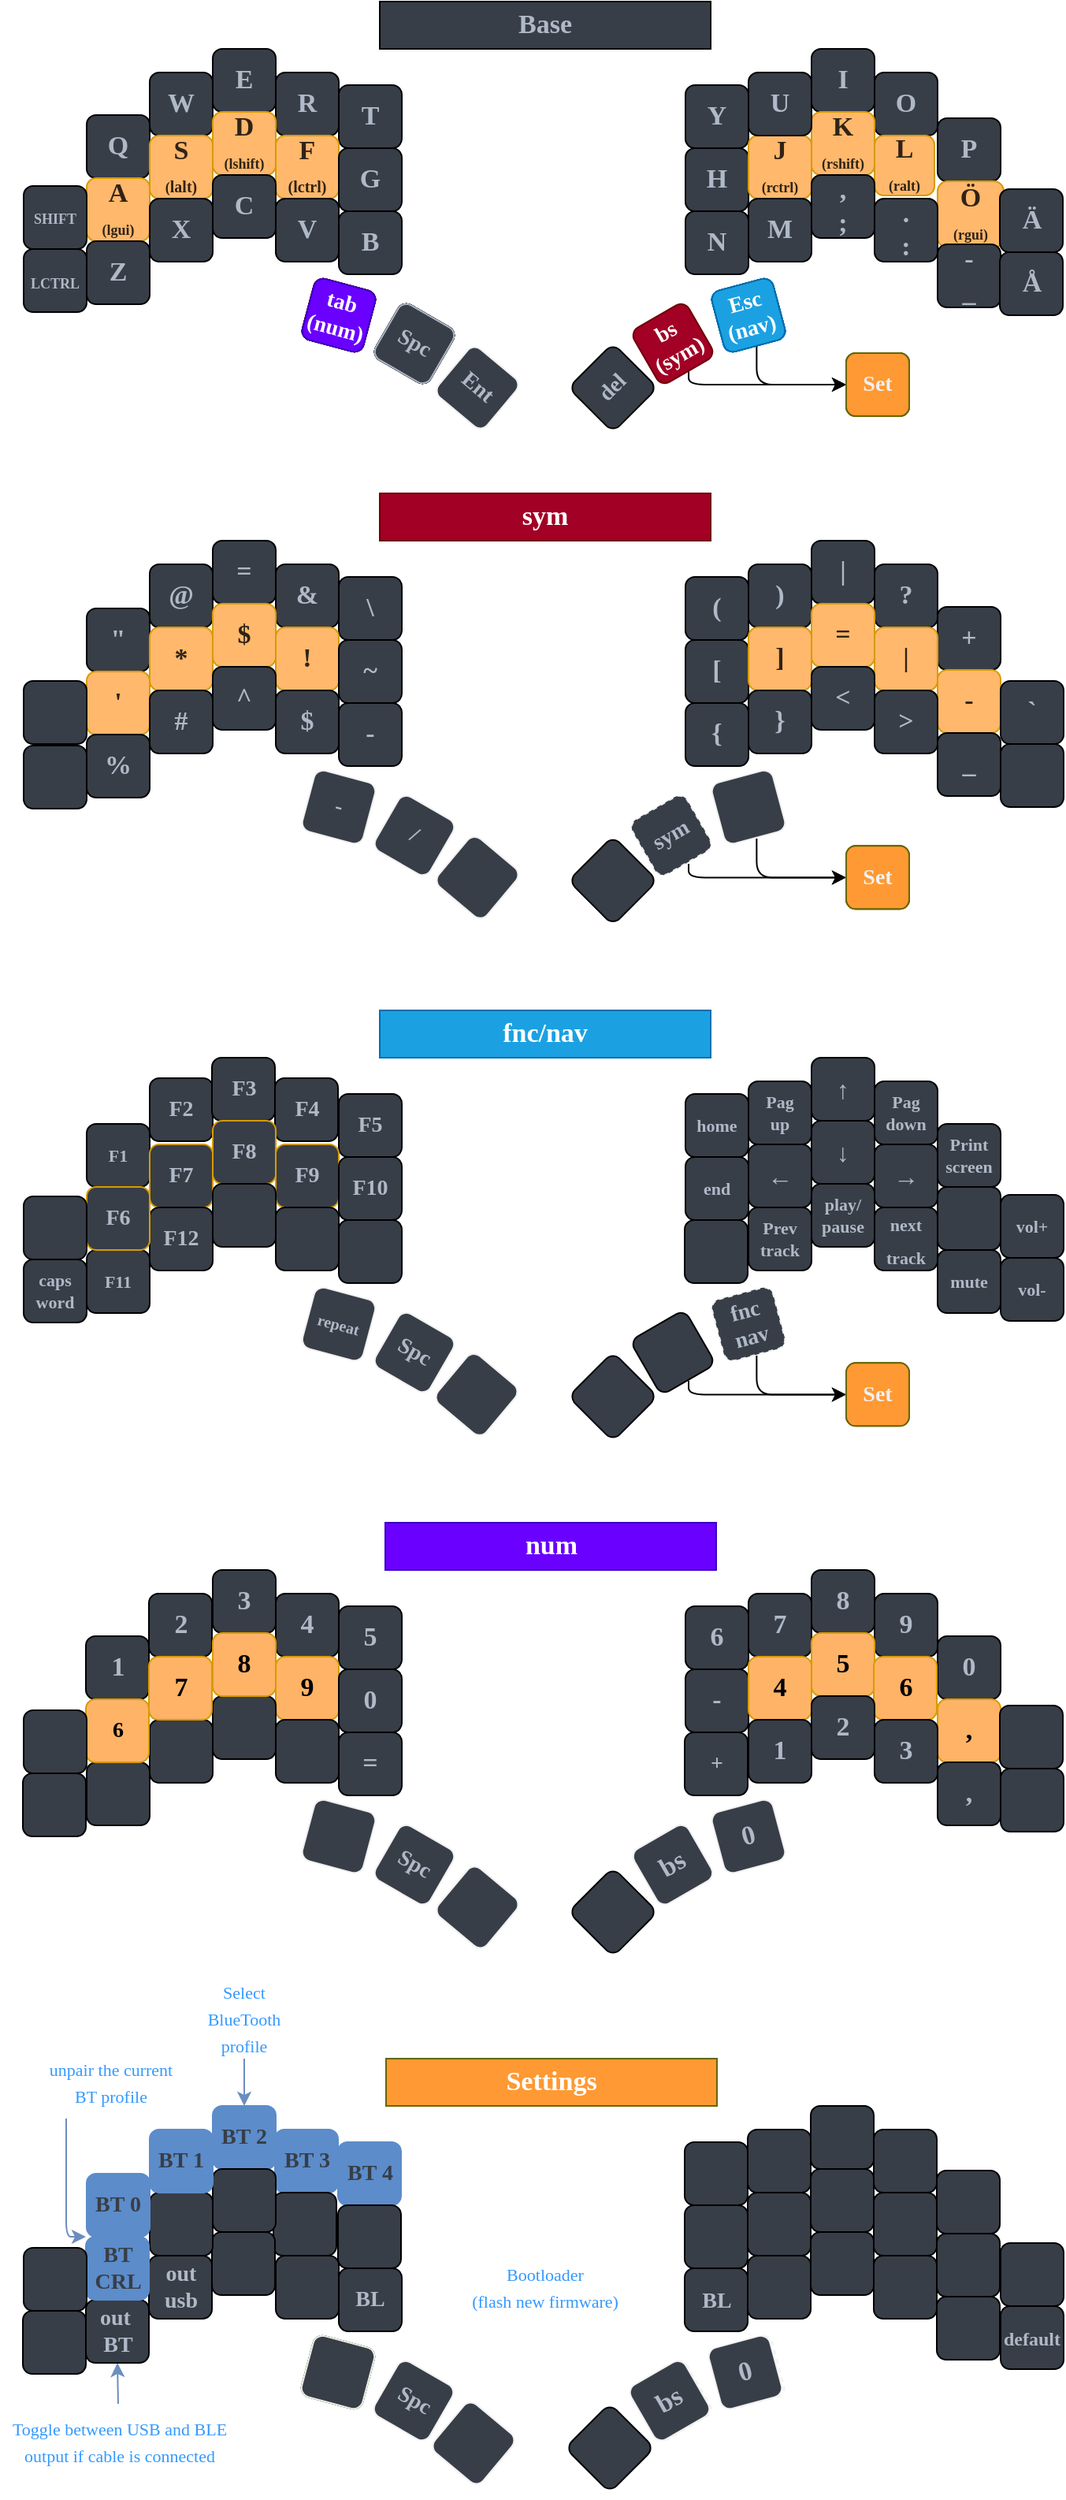 <mxfile version="22.1.21" type="github">
  <diagram name="brain" id="ZRLf6JSjRhF3UeJAD4nz">
    <mxGraphModel dx="1418" dy="865" grid="1" gridSize="10" guides="1" tooltips="1" connect="1" arrows="1" fold="1" page="0" pageScale="1" pageWidth="827" pageHeight="1169" math="0" shadow="0">
      <root>
        <mxCell id="rad2TlyHusP4lz5AHPMq-0" />
        <mxCell id="rad2TlyHusP4lz5AHPMq-1" parent="rad2TlyHusP4lz5AHPMq-0" />
        <mxCell id="rad2TlyHusP4lz5AHPMq-2" value="Q" style="whiteSpace=wrap;html=1;aspect=fixed;fontSize=17;fontFamily=Verdana;fontStyle=1;fontColor=#AFB9C7;fillColor=#383E47;rounded=1;" parent="rad2TlyHusP4lz5AHPMq-1" vertex="1">
          <mxGeometry x="98" y="139" width="40" height="40" as="geometry" />
        </mxCell>
        <mxCell id="rad2TlyHusP4lz5AHPMq-3" value="W" style="whiteSpace=wrap;html=1;aspect=fixed;fontSize=17;fontFamily=Verdana;fontStyle=1;fontColor=#AFB9C7;fillColor=#383E47;rounded=1;" parent="rad2TlyHusP4lz5AHPMq-1" vertex="1">
          <mxGeometry x="138" y="112" width="40" height="40" as="geometry" />
        </mxCell>
        <mxCell id="rad2TlyHusP4lz5AHPMq-4" value="E" style="whiteSpace=wrap;html=1;aspect=fixed;fontSize=17;fontFamily=Verdana;fontStyle=1;fontColor=#AFB9C7;fillColor=#383E47;rounded=1;" parent="rad2TlyHusP4lz5AHPMq-1" vertex="1">
          <mxGeometry x="178" y="97" width="40" height="40" as="geometry" />
        </mxCell>
        <mxCell id="rad2TlyHusP4lz5AHPMq-5" value="R" style="whiteSpace=wrap;html=1;aspect=fixed;fontSize=17;fontFamily=Verdana;fontStyle=1;fontColor=#AFB9C7;fillColor=#383E47;rounded=1;" parent="rad2TlyHusP4lz5AHPMq-1" vertex="1">
          <mxGeometry x="218" y="112" width="40" height="40" as="geometry" />
        </mxCell>
        <mxCell id="rad2TlyHusP4lz5AHPMq-6" value="T" style="whiteSpace=wrap;html=1;aspect=fixed;fontSize=17;fontFamily=Verdana;fontStyle=1;fontColor=#AFB9C7;fillColor=#383E47;rounded=1;" parent="rad2TlyHusP4lz5AHPMq-1" vertex="1">
          <mxGeometry x="258" y="120" width="40" height="40" as="geometry" />
        </mxCell>
        <mxCell id="rad2TlyHusP4lz5AHPMq-7" value="A&lt;br&gt;&lt;font style=&quot;font-size: 9px;&quot;&gt;(lgui)&lt;/font&gt;" style="whiteSpace=wrap;html=1;aspect=fixed;fontSize=17;fontFamily=Verdana;fontStyle=1;fontColor=#302316;fillColor=#FFB86C;rounded=1;strokeColor=#D79B00;" parent="rad2TlyHusP4lz5AHPMq-1" vertex="1">
          <mxGeometry x="98" y="179" width="40" height="40" as="geometry" />
        </mxCell>
        <mxCell id="rad2TlyHusP4lz5AHPMq-8" value="&lt;div&gt;S&lt;/div&gt;&lt;font style=&quot;font-size: 9px;&quot;&gt;(&lt;/font&gt;&lt;font size=&quot;1&quot;&gt;lalt)&lt;/font&gt;" style="whiteSpace=wrap;html=1;aspect=fixed;fontSize=17;fontFamily=Verdana;fontStyle=1;fontColor=#302316;fillColor=#FFB86C;rounded=1;strokeColor=#D79B00;" parent="rad2TlyHusP4lz5AHPMq-1" vertex="1">
          <mxGeometry x="138" y="152" width="40" height="40" as="geometry" />
        </mxCell>
        <mxCell id="rad2TlyHusP4lz5AHPMq-9" value="D&lt;br&gt;&lt;font style=&quot;font-size: 9px;&quot;&gt;(lshift)&lt;/font&gt;" style="whiteSpace=wrap;html=1;aspect=fixed;fontSize=17;fontFamily=Verdana;fontStyle=1;fontColor=#302316;fillColor=#FFB86C;rounded=1;strokeColor=#D79B00;" parent="rad2TlyHusP4lz5AHPMq-1" vertex="1">
          <mxGeometry x="178" y="137" width="40" height="40" as="geometry" />
        </mxCell>
        <mxCell id="rad2TlyHusP4lz5AHPMq-10" value="F&lt;br&gt;&lt;div&gt;&lt;font size=&quot;1&quot;&gt;(lctrl)&lt;/font&gt;&lt;/div&gt;" style="whiteSpace=wrap;html=1;aspect=fixed;fontSize=17;fontFamily=Verdana;fontStyle=1;fontColor=#302316;fillColor=#FFB86C;rounded=1;strokeColor=#D79B00;" parent="rad2TlyHusP4lz5AHPMq-1" vertex="1">
          <mxGeometry x="218" y="152" width="40" height="40" as="geometry" />
        </mxCell>
        <mxCell id="rad2TlyHusP4lz5AHPMq-11" value="G" style="whiteSpace=wrap;html=1;aspect=fixed;fontSize=17;fontFamily=Verdana;fontStyle=1;fontColor=#AFB9C7;fillColor=#383E47;rounded=1;" parent="rad2TlyHusP4lz5AHPMq-1" vertex="1">
          <mxGeometry x="258" y="160" width="40" height="40" as="geometry" />
        </mxCell>
        <mxCell id="rad2TlyHusP4lz5AHPMq-12" value="Z" style="whiteSpace=wrap;html=1;aspect=fixed;fontSize=17;fontFamily=Verdana;fontStyle=1;fontColor=#AFB9C7;fillColor=#383E47;rounded=1;" parent="rad2TlyHusP4lz5AHPMq-1" vertex="1">
          <mxGeometry x="98" y="219" width="40" height="40" as="geometry" />
        </mxCell>
        <mxCell id="rad2TlyHusP4lz5AHPMq-13" value="X" style="whiteSpace=wrap;html=1;aspect=fixed;fontSize=17;fontFamily=Verdana;fontStyle=1;fontColor=#AFB9C7;fillColor=#383E47;rounded=1;" parent="rad2TlyHusP4lz5AHPMq-1" vertex="1">
          <mxGeometry x="138" y="192" width="40" height="40" as="geometry" />
        </mxCell>
        <mxCell id="rad2TlyHusP4lz5AHPMq-14" value="C" style="whiteSpace=wrap;html=1;aspect=fixed;fontSize=17;fontFamily=Verdana;fontStyle=1;fontColor=#AFB9C7;fillColor=#383E47;rounded=1;" parent="rad2TlyHusP4lz5AHPMq-1" vertex="1">
          <mxGeometry x="178" y="177" width="40" height="40" as="geometry" />
        </mxCell>
        <mxCell id="rad2TlyHusP4lz5AHPMq-15" value="V" style="whiteSpace=wrap;html=1;aspect=fixed;fontSize=17;fontFamily=Verdana;fontStyle=1;fontColor=#AFB9C7;fillColor=#383E47;rounded=1;" parent="rad2TlyHusP4lz5AHPMq-1" vertex="1">
          <mxGeometry x="218" y="192" width="40" height="40" as="geometry" />
        </mxCell>
        <mxCell id="rad2TlyHusP4lz5AHPMq-16" value="B" style="whiteSpace=wrap;html=1;aspect=fixed;fontSize=17;fontFamily=Verdana;fontStyle=1;fontColor=#AFB9C7;fillColor=#383E47;rounded=1;" parent="rad2TlyHusP4lz5AHPMq-1" vertex="1">
          <mxGeometry x="258" y="200" width="40" height="40" as="geometry" />
        </mxCell>
        <mxCell id="rad2TlyHusP4lz5AHPMq-17" value="Sym" style="whiteSpace=wrap;html=1;aspect=fixed;rotation=15;fontSize=17;fontFamily=Verdana;fontStyle=1;fillColor=#a20025;strokeColor=#6F0000;fontColor=#ffffff;rounded=1;" parent="rad2TlyHusP4lz5AHPMq-1" vertex="1">
          <mxGeometry x="238" y="246" width="40" height="40" as="geometry" />
        </mxCell>
        <mxCell id="rad2TlyHusP4lz5AHPMq-18" value="Spc" style="whiteSpace=wrap;html=1;aspect=fixed;rotation=30;fontSize=17;fontFamily=Verdana;fontStyle=1;fontColor=#AFB9C7;fillColor=#383E47;rounded=1;align=center;verticalAlign=middle;" parent="rad2TlyHusP4lz5AHPMq-1" vertex="1">
          <mxGeometry x="286" y="264" width="40" height="40" as="geometry" />
        </mxCell>
        <mxCell id="rad2TlyHusP4lz5AHPMq-19" value="Y" style="whiteSpace=wrap;html=1;aspect=fixed;fontSize=17;fontFamily=Verdana;fontStyle=1;fontColor=#AFB9C7;fillColor=#383E47;rounded=1;" parent="rad2TlyHusP4lz5AHPMq-1" vertex="1">
          <mxGeometry x="478" y="120" width="40" height="40" as="geometry" />
        </mxCell>
        <mxCell id="rad2TlyHusP4lz5AHPMq-20" value="I" style="whiteSpace=wrap;html=1;aspect=fixed;fontSize=17;fontFamily=Verdana;fontStyle=1;fontColor=#AFB9C7;fillColor=#383E47;rounded=1;" parent="rad2TlyHusP4lz5AHPMq-1" vertex="1">
          <mxGeometry x="558" y="97" width="40" height="40" as="geometry" />
        </mxCell>
        <mxCell id="rad2TlyHusP4lz5AHPMq-21" value="O" style="whiteSpace=wrap;html=1;aspect=fixed;fontSize=17;fontFamily=Verdana;fontStyle=1;fontColor=#AFB9C7;fillColor=#383E47;rounded=1;" parent="rad2TlyHusP4lz5AHPMq-1" vertex="1">
          <mxGeometry x="598" y="112" width="40" height="40" as="geometry" />
        </mxCell>
        <mxCell id="rad2TlyHusP4lz5AHPMq-22" value="P" style="whiteSpace=wrap;html=1;aspect=fixed;fontSize=17;fontFamily=Verdana;fontStyle=1;fontColor=#AFB9C7;fillColor=#383E47;rounded=1;" parent="rad2TlyHusP4lz5AHPMq-1" vertex="1">
          <mxGeometry x="638" y="141" width="40" height="40" as="geometry" />
        </mxCell>
        <mxCell id="rad2TlyHusP4lz5AHPMq-23" value="H" style="whiteSpace=wrap;html=1;aspect=fixed;fontSize=17;fontFamily=Verdana;fontStyle=1;fontColor=#AFB9C7;fillColor=#383E47;rounded=1;" parent="rad2TlyHusP4lz5AHPMq-1" vertex="1">
          <mxGeometry x="478" y="160" width="40" height="40" as="geometry" />
        </mxCell>
        <mxCell id="rad2TlyHusP4lz5AHPMq-24" value="J&lt;br&gt;&lt;font style=&quot;font-size: 9px;&quot;&gt;(rctrl)&lt;/font&gt;" style="whiteSpace=wrap;html=1;aspect=fixed;fontSize=17;fontFamily=Verdana;fontStyle=1;fontColor=#302316;fillColor=#FFB86C;rounded=1;strokeColor=#D79B00;" parent="rad2TlyHusP4lz5AHPMq-1" vertex="1">
          <mxGeometry x="518" y="152" width="40" height="40" as="geometry" />
        </mxCell>
        <mxCell id="rad2TlyHusP4lz5AHPMq-25" value="K&lt;br&gt;&lt;font style=&quot;font-size: 9px;&quot;&gt;(rshift)&lt;/font&gt;" style="whiteSpace=wrap;html=1;aspect=fixed;fontSize=17;fontFamily=Verdana;fontStyle=1;fontColor=#302316;fillColor=#FFB86C;rounded=1;strokeColor=#D79B00;" parent="rad2TlyHusP4lz5AHPMq-1" vertex="1">
          <mxGeometry x="558" y="137" width="40" height="40" as="geometry" />
        </mxCell>
        <mxCell id="rad2TlyHusP4lz5AHPMq-26" value="L&lt;br&gt;&lt;font style=&quot;font-size: 9px;&quot;&gt;(ralt)&lt;/font&gt;" style="whiteSpace=wrap;html=1;aspect=fixed;fontSize=17;fontFamily=Verdana;fontStyle=1;fontColor=#302316;fillColor=#FFB86C;rounded=1;strokeColor=#D79B00;" parent="rad2TlyHusP4lz5AHPMq-1" vertex="1">
          <mxGeometry x="598" y="152" width="38" height="38" as="geometry" />
        </mxCell>
        <mxCell id="rad2TlyHusP4lz5AHPMq-27" value="Ö&lt;br&gt;&lt;font style=&quot;font-size: 9px;&quot;&gt;(rgui)&lt;/font&gt;" style="whiteSpace=wrap;html=1;aspect=fixed;fontSize=17;fontFamily=Verdana;fontStyle=1;fontColor=#302316;fillColor=#FFB86C;rounded=1;strokeColor=#D79B00;" parent="rad2TlyHusP4lz5AHPMq-1" vertex="1">
          <mxGeometry x="638" y="181" width="42" height="42" as="geometry" />
        </mxCell>
        <mxCell id="rad2TlyHusP4lz5AHPMq-28" value="N" style="whiteSpace=wrap;html=1;aspect=fixed;fontSize=17;fontFamily=Verdana;fontStyle=1;fontColor=#AFB9C7;fillColor=#383E47;rounded=1;" parent="rad2TlyHusP4lz5AHPMq-1" vertex="1">
          <mxGeometry x="478" y="200" width="40" height="40" as="geometry" />
        </mxCell>
        <mxCell id="rad2TlyHusP4lz5AHPMq-29" value="M" style="whiteSpace=wrap;html=1;aspect=fixed;fontSize=17;fontFamily=Verdana;fontStyle=1;fontColor=#AFB9C7;fillColor=#383E47;rounded=1;" parent="rad2TlyHusP4lz5AHPMq-1" vertex="1">
          <mxGeometry x="518" y="192" width="40" height="40" as="geometry" />
        </mxCell>
        <mxCell id="rad2TlyHusP4lz5AHPMq-30" value="&lt;div&gt;,&lt;/div&gt;;" style="whiteSpace=wrap;html=1;aspect=fixed;fontSize=17;fontFamily=Verdana;fontStyle=1;fontColor=#AFB9C7;fillColor=#383E47;rounded=1;" parent="rad2TlyHusP4lz5AHPMq-1" vertex="1">
          <mxGeometry x="558" y="177" width="40" height="40" as="geometry" />
        </mxCell>
        <mxCell id="rad2TlyHusP4lz5AHPMq-31" value="&lt;div&gt;.&lt;/div&gt;:" style="whiteSpace=wrap;html=1;aspect=fixed;fontSize=17;fontFamily=Verdana;fontStyle=1;fontColor=#AFB9C7;fillColor=#383E47;rounded=1;" parent="rad2TlyHusP4lz5AHPMq-1" vertex="1">
          <mxGeometry x="598" y="192" width="40" height="40" as="geometry" />
        </mxCell>
        <mxCell id="rad2TlyHusP4lz5AHPMq-32" value="&lt;div&gt;-&lt;/div&gt;_" style="whiteSpace=wrap;html=1;aspect=fixed;fontSize=17;fontFamily=Verdana;fontStyle=1;fontColor=#AFB9C7;fillColor=#383E47;rounded=1;" parent="rad2TlyHusP4lz5AHPMq-1" vertex="1">
          <mxGeometry x="638" y="221" width="40" height="40" as="geometry" />
        </mxCell>
        <mxCell id="rad2TlyHusP4lz5AHPMq-33" value="fnc&lt;br&gt;nav" style="whiteSpace=wrap;html=1;aspect=fixed;rotation=-15;fontSize=17;fontFamily=Verdana;fontStyle=1;fillColor=#1ba1e2;strokeColor=#006EAF;fontColor=#ffffff;rounded=1;" parent="rad2TlyHusP4lz5AHPMq-1" vertex="1">
          <mxGeometry x="498" y="246" width="40" height="40" as="geometry" />
        </mxCell>
        <mxCell id="rad2TlyHusP4lz5AHPMq-34" value="&lt;b&gt;Base&lt;/b&gt;" style="rounded=0;whiteSpace=wrap;html=1;fontFamily=Verdana;fontSize=17;fontColor=#AFB9C7;fillColor=#383E47;" parent="rad2TlyHusP4lz5AHPMq-1" vertex="1">
          <mxGeometry x="284" y="67" width="210" height="30" as="geometry" />
        </mxCell>
        <mxCell id="rad2TlyHusP4lz5AHPMq-35" value="&quot;" style="whiteSpace=wrap;html=1;aspect=fixed;fontSize=17;fontFamily=Verdana;fontStyle=1;fontColor=#AFB9C7;fillColor=#383E47;rounded=1;strokeColor=default;" parent="rad2TlyHusP4lz5AHPMq-1" vertex="1">
          <mxGeometry x="98" y="452" width="40" height="40" as="geometry" />
        </mxCell>
        <mxCell id="rad2TlyHusP4lz5AHPMq-36" value="@" style="whiteSpace=wrap;html=1;aspect=fixed;fontSize=17;fontFamily=Verdana;fontStyle=1;fontColor=#AFB9C7;fillColor=#383E47;rounded=1;" parent="rad2TlyHusP4lz5AHPMq-1" vertex="1">
          <mxGeometry x="138" y="424" width="40" height="40" as="geometry" />
        </mxCell>
        <mxCell id="rad2TlyHusP4lz5AHPMq-37" value="=" style="whiteSpace=wrap;html=1;aspect=fixed;fontSize=17;fontFamily=Verdana;fontStyle=1;fontColor=#AFB9C7;fillColor=#383E47;rounded=1;" parent="rad2TlyHusP4lz5AHPMq-1" vertex="1">
          <mxGeometry x="178" y="409" width="40" height="40" as="geometry" />
        </mxCell>
        <mxCell id="rad2TlyHusP4lz5AHPMq-38" value="&amp;amp;" style="whiteSpace=wrap;html=1;aspect=fixed;fontSize=17;fontFamily=Verdana;fontStyle=1;fontColor=#AFB9C7;fillColor=#383E47;rounded=1;" parent="rad2TlyHusP4lz5AHPMq-1" vertex="1">
          <mxGeometry x="218" y="424" width="40" height="40" as="geometry" />
        </mxCell>
        <mxCell id="rad2TlyHusP4lz5AHPMq-39" value="\" style="whiteSpace=wrap;html=1;aspect=fixed;fontSize=17;fontFamily=Verdana;fontStyle=1;fontColor=#AFB9C7;fillColor=#383E47;rounded=1;" parent="rad2TlyHusP4lz5AHPMq-1" vertex="1">
          <mxGeometry x="258" y="432" width="40" height="40" as="geometry" />
        </mxCell>
        <mxCell id="rad2TlyHusP4lz5AHPMq-40" value="&#39;" style="whiteSpace=wrap;html=1;aspect=fixed;fontSize=17;fontFamily=Verdana;fontStyle=1;fontColor=#302316;fillColor=#FFB86C;rounded=1;strokeColor=#D79B00;" parent="rad2TlyHusP4lz5AHPMq-1" vertex="1">
          <mxGeometry x="98" y="492" width="40" height="40" as="geometry" />
        </mxCell>
        <mxCell id="rad2TlyHusP4lz5AHPMq-41" value="*" style="whiteSpace=wrap;html=1;aspect=fixed;fontSize=17;fontFamily=Verdana;fontStyle=1;fontColor=#302316;fillColor=#FFB86C;rounded=1;strokeColor=#D79B00;" parent="rad2TlyHusP4lz5AHPMq-1" vertex="1">
          <mxGeometry x="138" y="464" width="40" height="40" as="geometry" />
        </mxCell>
        <mxCell id="rad2TlyHusP4lz5AHPMq-42" value="$" style="whiteSpace=wrap;html=1;aspect=fixed;fontSize=17;fontFamily=Verdana;fontStyle=1;fontColor=#302316;fillColor=#FFB86C;rounded=1;strokeColor=#D79B00;" parent="rad2TlyHusP4lz5AHPMq-1" vertex="1">
          <mxGeometry x="178" y="449" width="40" height="40" as="geometry" />
        </mxCell>
        <mxCell id="rad2TlyHusP4lz5AHPMq-43" value="!" style="whiteSpace=wrap;html=1;aspect=fixed;fontSize=17;fontFamily=Verdana;fontStyle=1;fontColor=#302316;fillColor=#FFB86C;rounded=1;strokeColor=#D79B00;" parent="rad2TlyHusP4lz5AHPMq-1" vertex="1">
          <mxGeometry x="218" y="464" width="40" height="40" as="geometry" />
        </mxCell>
        <mxCell id="rad2TlyHusP4lz5AHPMq-44" value="~" style="whiteSpace=wrap;html=1;aspect=fixed;fontSize=17;fontFamily=Verdana;fontStyle=1;fontColor=#AFB9C7;fillColor=#383E47;rounded=1;" parent="rad2TlyHusP4lz5AHPMq-1" vertex="1">
          <mxGeometry x="258" y="472" width="40" height="40" as="geometry" />
        </mxCell>
        <mxCell id="rad2TlyHusP4lz5AHPMq-45" value="%" style="whiteSpace=wrap;html=1;aspect=fixed;fontSize=17;fontFamily=Verdana;fontStyle=1;fontColor=#AFB9C7;fillColor=#383E47;rounded=1;" parent="rad2TlyHusP4lz5AHPMq-1" vertex="1">
          <mxGeometry x="98" y="532" width="40" height="40" as="geometry" />
        </mxCell>
        <mxCell id="rad2TlyHusP4lz5AHPMq-46" value="#" style="whiteSpace=wrap;html=1;aspect=fixed;fontSize=17;fontFamily=Verdana;fontStyle=1;fontColor=#AFB9C7;fillColor=#383E47;rounded=1;" parent="rad2TlyHusP4lz5AHPMq-1" vertex="1">
          <mxGeometry x="138" y="504" width="40" height="40" as="geometry" />
        </mxCell>
        <mxCell id="rad2TlyHusP4lz5AHPMq-47" value="^" style="whiteSpace=wrap;html=1;aspect=fixed;fontSize=17;fontFamily=Verdana;fontStyle=1;fontColor=#AFB9C7;fillColor=#383E47;rounded=1;" parent="rad2TlyHusP4lz5AHPMq-1" vertex="1">
          <mxGeometry x="178" y="489" width="40" height="40" as="geometry" />
        </mxCell>
        <mxCell id="rad2TlyHusP4lz5AHPMq-48" value="$" style="whiteSpace=wrap;html=1;aspect=fixed;fontSize=17;fontFamily=Verdana;fontStyle=1;fontColor=#AFB9C7;fillColor=#383E47;rounded=1;" parent="rad2TlyHusP4lz5AHPMq-1" vertex="1">
          <mxGeometry x="218" y="504" width="40" height="40" as="geometry" />
        </mxCell>
        <mxCell id="rad2TlyHusP4lz5AHPMq-49" value="-" style="whiteSpace=wrap;html=1;aspect=fixed;fontSize=17;fontFamily=Verdana;fontStyle=1;fontColor=#AFB9C7;fillColor=#383E47;rounded=1;" parent="rad2TlyHusP4lz5AHPMq-1" vertex="1">
          <mxGeometry x="258" y="512" width="40" height="40" as="geometry" />
        </mxCell>
        <mxCell id="rad2TlyHusP4lz5AHPMq-50" value="&lt;font color=&quot;#afb9c7&quot;&gt;-&lt;/font&gt;" style="whiteSpace=wrap;html=1;aspect=fixed;rotation=15;fontSize=14;fontFamily=Verdana;fontStyle=1;fontColor=#ffffff;fillColor=#383E47;strokeColor=#F0F0F0;rounded=1;" parent="rad2TlyHusP4lz5AHPMq-1" vertex="1">
          <mxGeometry x="238" y="558" width="40" height="40" as="geometry" />
        </mxCell>
        <mxCell id="rad2TlyHusP4lz5AHPMq-51" value="(" style="whiteSpace=wrap;html=1;aspect=fixed;fontSize=17;fontFamily=Verdana;fontStyle=1;fontColor=#AFB9C7;fillColor=#383E47;rounded=1;" parent="rad2TlyHusP4lz5AHPMq-1" vertex="1">
          <mxGeometry x="478" y="432" width="40" height="40" as="geometry" />
        </mxCell>
        <mxCell id="rad2TlyHusP4lz5AHPMq-52" value=")" style="whiteSpace=wrap;html=1;aspect=fixed;fontSize=17;fontFamily=Verdana;fontStyle=1;fontColor=#AFB9C7;fillColor=#383E47;rounded=1;" parent="rad2TlyHusP4lz5AHPMq-1" vertex="1">
          <mxGeometry x="518" y="424" width="40" height="40" as="geometry" />
        </mxCell>
        <mxCell id="rad2TlyHusP4lz5AHPMq-53" value="|" style="whiteSpace=wrap;html=1;aspect=fixed;fontSize=17;fontFamily=Verdana;fontStyle=1;fontColor=#AFB9C7;fillColor=#383E47;rounded=1;" parent="rad2TlyHusP4lz5AHPMq-1" vertex="1">
          <mxGeometry x="558" y="409" width="40" height="40" as="geometry" />
        </mxCell>
        <mxCell id="rad2TlyHusP4lz5AHPMq-54" value="?" style="whiteSpace=wrap;html=1;aspect=fixed;fontSize=17;fontFamily=Verdana;fontStyle=1;fontColor=#AFB9C7;fillColor=#383E47;rounded=1;" parent="rad2TlyHusP4lz5AHPMq-1" vertex="1">
          <mxGeometry x="598" y="424" width="40" height="40" as="geometry" />
        </mxCell>
        <mxCell id="rad2TlyHusP4lz5AHPMq-55" value="+" style="whiteSpace=wrap;html=1;aspect=fixed;fontSize=17;fontFamily=Verdana;fontStyle=1;fontColor=#AFB9C7;fillColor=#383E47;rounded=1;" parent="rad2TlyHusP4lz5AHPMq-1" vertex="1">
          <mxGeometry x="638" y="451" width="40" height="40" as="geometry" />
        </mxCell>
        <mxCell id="rad2TlyHusP4lz5AHPMq-56" value="[" style="whiteSpace=wrap;html=1;aspect=fixed;fontSize=17;fontFamily=Verdana;fontStyle=1;fontColor=#AFB9C7;fillColor=#383E47;rounded=1;" parent="rad2TlyHusP4lz5AHPMq-1" vertex="1">
          <mxGeometry x="478" y="472" width="40" height="40" as="geometry" />
        </mxCell>
        <mxCell id="rad2TlyHusP4lz5AHPMq-57" value="]" style="whiteSpace=wrap;html=1;aspect=fixed;fontSize=17;fontFamily=Verdana;fontStyle=1;fontColor=#302316;fillColor=#FFB86C;rounded=1;strokeColor=#D79B00;" parent="rad2TlyHusP4lz5AHPMq-1" vertex="1">
          <mxGeometry x="518" y="464" width="40" height="40" as="geometry" />
        </mxCell>
        <mxCell id="rad2TlyHusP4lz5AHPMq-58" value="=" style="whiteSpace=wrap;html=1;aspect=fixed;fontSize=17;fontFamily=Verdana;fontStyle=1;fontColor=#302316;fillColor=#FFB86C;rounded=1;strokeColor=#D79B00;" parent="rad2TlyHusP4lz5AHPMq-1" vertex="1">
          <mxGeometry x="558" y="449" width="40" height="40" as="geometry" />
        </mxCell>
        <mxCell id="rad2TlyHusP4lz5AHPMq-59" value="|" style="whiteSpace=wrap;html=1;aspect=fixed;fontSize=17;fontFamily=Verdana;fontStyle=1;fontColor=#302316;fillColor=#FFB86C;rounded=1;strokeColor=#D79B00;" parent="rad2TlyHusP4lz5AHPMq-1" vertex="1">
          <mxGeometry x="598" y="464" width="40" height="40" as="geometry" />
        </mxCell>
        <mxCell id="rad2TlyHusP4lz5AHPMq-60" value="-" style="whiteSpace=wrap;html=1;aspect=fixed;fontSize=17;fontFamily=Verdana;fontStyle=1;fontColor=#302316;fillColor=#FFB86C;rounded=1;strokeColor=#D79B00;" parent="rad2TlyHusP4lz5AHPMq-1" vertex="1">
          <mxGeometry x="638" y="491" width="40" height="40" as="geometry" />
        </mxCell>
        <mxCell id="rad2TlyHusP4lz5AHPMq-61" value="{" style="whiteSpace=wrap;html=1;aspect=fixed;fontSize=17;fontFamily=Verdana;fontStyle=1;fontColor=#AFB9C7;fillColor=#383E47;rounded=1;" parent="rad2TlyHusP4lz5AHPMq-1" vertex="1">
          <mxGeometry x="478" y="512" width="40" height="40" as="geometry" />
        </mxCell>
        <mxCell id="rad2TlyHusP4lz5AHPMq-62" value="}" style="whiteSpace=wrap;html=1;aspect=fixed;fontSize=17;fontFamily=Verdana;fontStyle=1;fontColor=#AFB9C7;fillColor=#383E47;rounded=1;" parent="rad2TlyHusP4lz5AHPMq-1" vertex="1">
          <mxGeometry x="518" y="504" width="40" height="40" as="geometry" />
        </mxCell>
        <mxCell id="rad2TlyHusP4lz5AHPMq-63" value="&amp;lt;" style="whiteSpace=wrap;html=1;aspect=fixed;fontSize=17;fontFamily=Verdana;fontStyle=1;fontColor=#AFB9C7;fillColor=#383E47;rounded=1;" parent="rad2TlyHusP4lz5AHPMq-1" vertex="1">
          <mxGeometry x="558" y="489" width="40" height="40" as="geometry" />
        </mxCell>
        <mxCell id="rad2TlyHusP4lz5AHPMq-64" value="&amp;gt;" style="whiteSpace=wrap;html=1;aspect=fixed;fontSize=17;fontFamily=Verdana;fontStyle=1;fontColor=#AFB9C7;fillColor=#383E47;rounded=1;" parent="rad2TlyHusP4lz5AHPMq-1" vertex="1">
          <mxGeometry x="598" y="504" width="40" height="40" as="geometry" />
        </mxCell>
        <mxCell id="rad2TlyHusP4lz5AHPMq-65" value="_" style="whiteSpace=wrap;html=1;aspect=fixed;fontSize=17;fontFamily=Verdana;fontStyle=1;fontColor=#AFB9C7;fillColor=#383E47;rounded=1;" parent="rad2TlyHusP4lz5AHPMq-1" vertex="1">
          <mxGeometry x="638" y="531" width="40" height="40" as="geometry" />
        </mxCell>
        <mxCell id="rad2TlyHusP4lz5AHPMq-66" value="&lt;font color=&quot;#ffffff&quot; style=&quot;font-size: 14px;&quot;&gt;&lt;br style=&quot;font-size: 14px;&quot;&gt;&lt;/font&gt;" style="whiteSpace=wrap;html=1;aspect=fixed;rotation=-15;fontSize=14;fontFamily=Verdana;fontStyle=1;fontColor=#333333;fillColor=#383E47;strokeColor=#F0F0F0;shadow=0;sketch=0;rounded=1;glass=0;labelBackgroundColor=none;" parent="rad2TlyHusP4lz5AHPMq-1" vertex="1">
          <mxGeometry x="498" y="558" width="40" height="40" as="geometry" />
        </mxCell>
        <mxCell id="rad2TlyHusP4lz5AHPMq-67" value="&lt;b&gt;fnc/nav&lt;/b&gt;" style="rounded=0;whiteSpace=wrap;html=1;fontFamily=Verdana;fontSize=17;fillColor=#1ba1e2;strokeColor=#006EAF;fontStyle=0;fontColor=#ffffff;" parent="rad2TlyHusP4lz5AHPMq-1" vertex="1">
          <mxGeometry x="284" y="707" width="210" height="30" as="geometry" />
        </mxCell>
        <mxCell id="rad2TlyHusP4lz5AHPMq-68" value="F1" style="whiteSpace=wrap;html=1;aspect=fixed;fontSize=11;fontFamily=Verdana;fontStyle=1;fontColor=#AFB9C7;fillColor=#383E47;rounded=1;" parent="rad2TlyHusP4lz5AHPMq-1" vertex="1">
          <mxGeometry x="98" y="779" width="40" height="40" as="geometry" />
        </mxCell>
        <mxCell id="rad2TlyHusP4lz5AHPMq-69" value="F5" style="whiteSpace=wrap;html=1;aspect=fixed;fontSize=14;fontFamily=Verdana;fontStyle=1;fontColor=#AFB9C7;fillColor=#383E47;rounded=1;" parent="rad2TlyHusP4lz5AHPMq-1" vertex="1">
          <mxGeometry x="258" y="760" width="40" height="40" as="geometry" />
        </mxCell>
        <mxCell id="rad2TlyHusP4lz5AHPMq-70" value="F2" style="whiteSpace=wrap;html=1;aspect=fixed;fontSize=14;fontFamily=Verdana;fontStyle=1;fontColor=#AFB9C7;fillColor=#383E47;rounded=1;" parent="rad2TlyHusP4lz5AHPMq-1" vertex="1">
          <mxGeometry x="138" y="750" width="40" height="40" as="geometry" />
        </mxCell>
        <mxCell id="rad2TlyHusP4lz5AHPMq-71" value="F3" style="whiteSpace=wrap;html=1;aspect=fixed;fontSize=14;fontFamily=Verdana;fontStyle=1;fontColor=#AFB9C7;fillColor=#383E47;rounded=1;" parent="rad2TlyHusP4lz5AHPMq-1" vertex="1">
          <mxGeometry x="177.5" y="737" width="40" height="40" as="geometry" />
        </mxCell>
        <mxCell id="rad2TlyHusP4lz5AHPMq-72" value="F4" style="whiteSpace=wrap;html=1;aspect=fixed;fontSize=14;fontFamily=Verdana;fontStyle=1;fontColor=#AFB9C7;fillColor=#383E47;rounded=1;" parent="rad2TlyHusP4lz5AHPMq-1" vertex="1">
          <mxGeometry x="217.5" y="750" width="40" height="40" as="geometry" />
        </mxCell>
        <mxCell id="rad2TlyHusP4lz5AHPMq-73" value="F7" style="whiteSpace=wrap;html=1;aspect=fixed;fontSize=14;fontFamily=Verdana;fontStyle=1;fontColor=#AFB9C7;fillColor=#383E47;rounded=1;strokeColor=#D79B00;" parent="rad2TlyHusP4lz5AHPMq-1" vertex="1">
          <mxGeometry x="138" y="792" width="40" height="40" as="geometry" />
        </mxCell>
        <mxCell id="rad2TlyHusP4lz5AHPMq-74" value="F8" style="whiteSpace=wrap;html=1;aspect=fixed;fontSize=14;fontFamily=Verdana;fontStyle=1;fontColor=#AFB9C7;fillColor=#383E47;rounded=1;strokeColor=#D79B00;" parent="rad2TlyHusP4lz5AHPMq-1" vertex="1">
          <mxGeometry x="178" y="777" width="40" height="40" as="geometry" />
        </mxCell>
        <mxCell id="rad2TlyHusP4lz5AHPMq-75" value="F9" style="whiteSpace=wrap;html=1;aspect=fixed;fontSize=14;fontFamily=Verdana;fontStyle=1;fontColor=#AFB9C7;fillColor=#383E47;rounded=1;strokeColor=#D79B00;" parent="rad2TlyHusP4lz5AHPMq-1" vertex="1">
          <mxGeometry x="218" y="792" width="40" height="40" as="geometry" />
        </mxCell>
        <mxCell id="rad2TlyHusP4lz5AHPMq-76" value="F10" style="whiteSpace=wrap;html=1;aspect=fixed;fontSize=14;fontFamily=Verdana;fontStyle=1;fontColor=#AFB9C7;fillColor=#383E47;rounded=1;" parent="rad2TlyHusP4lz5AHPMq-1" vertex="1">
          <mxGeometry x="258" y="800" width="40" height="40" as="geometry" />
        </mxCell>
        <mxCell id="rad2TlyHusP4lz5AHPMq-77" value="F11" style="whiteSpace=wrap;html=1;aspect=fixed;fontSize=11;fontFamily=Verdana;fontStyle=1;fontColor=#AFB9C7;fillColor=#383E47;rounded=1;" parent="rad2TlyHusP4lz5AHPMq-1" vertex="1">
          <mxGeometry x="98" y="859" width="40" height="40" as="geometry" />
        </mxCell>
        <mxCell id="rad2TlyHusP4lz5AHPMq-78" value="F12" style="whiteSpace=wrap;html=1;aspect=fixed;fontSize=14;fontFamily=Verdana;fontStyle=1;fontColor=#AFB9C7;fillColor=#383E47;rounded=1;" parent="rad2TlyHusP4lz5AHPMq-1" vertex="1">
          <mxGeometry x="138" y="832" width="40" height="40" as="geometry" />
        </mxCell>
        <mxCell id="rad2TlyHusP4lz5AHPMq-79" value="" style="whiteSpace=wrap;html=1;aspect=fixed;fontSize=14;fontFamily=Verdana;fontStyle=1;fontColor=#AFB9C7;fillColor=#383E47;rounded=1;" parent="rad2TlyHusP4lz5AHPMq-1" vertex="1">
          <mxGeometry x="178" y="817" width="40" height="40" as="geometry" />
        </mxCell>
        <mxCell id="rad2TlyHusP4lz5AHPMq-80" value="" style="whiteSpace=wrap;html=1;aspect=fixed;fontSize=14;fontFamily=Verdana;fontStyle=1;fontColor=#AFB9C7;fillColor=#383E47;rounded=1;" parent="rad2TlyHusP4lz5AHPMq-1" vertex="1">
          <mxGeometry x="218" y="832" width="40" height="40" as="geometry" />
        </mxCell>
        <mxCell id="rad2TlyHusP4lz5AHPMq-81" value="" style="whiteSpace=wrap;html=1;aspect=fixed;fontSize=14;fontFamily=Verdana;fontStyle=1;fontColor=#AFB9C7;fillColor=#383E47;rounded=1;" parent="rad2TlyHusP4lz5AHPMq-1" vertex="1">
          <mxGeometry x="258" y="840" width="40" height="40" as="geometry" />
        </mxCell>
        <mxCell id="rad2TlyHusP4lz5AHPMq-83" value="&lt;div&gt;&lt;font&gt;Spc&lt;/font&gt;&lt;/div&gt;&lt;div&gt;&lt;span style=&quot;font-family: &amp;quot;segoe ui emoji&amp;quot;, &amp;quot;apple color emoji&amp;quot;, &amp;quot;noto color emoji&amp;quot;; font-size: 14px;&quot;&gt;&lt;/span&gt;&lt;/div&gt;&lt;div&gt;&lt;span style=&quot;font-family: &amp;quot;segoe ui emoji&amp;quot;, &amp;quot;apple color emoji&amp;quot;, &amp;quot;noto color emoji&amp;quot;; font-size: 14px;&quot;&gt;&lt;/span&gt;&lt;/div&gt;" style="whiteSpace=wrap;html=1;aspect=fixed;rotation=30;fontSize=14;fontFamily=Verdana;fontStyle=1;fontColor=#AFB9C7;fillColor=#383E47;rounded=1;strokeColor=#F0F0F0;" parent="rad2TlyHusP4lz5AHPMq-1" vertex="1">
          <mxGeometry x="286" y="904" width="40" height="40" as="geometry" />
        </mxCell>
        <mxCell id="rad2TlyHusP4lz5AHPMq-84" value="home" style="whiteSpace=wrap;html=1;aspect=fixed;fontSize=11;fontFamily=Verdana;fontStyle=1;fontColor=#AFB9C7;fillColor=#383E47;rounded=1;" parent="rad2TlyHusP4lz5AHPMq-1" vertex="1">
          <mxGeometry x="478" y="760" width="40" height="40" as="geometry" />
        </mxCell>
        <mxCell id="rad2TlyHusP4lz5AHPMq-85" value="Pag&lt;br&gt;up" style="whiteSpace=wrap;html=1;aspect=fixed;fontSize=11;fontFamily=Verdana;fontStyle=1;fontColor=#AFB9C7;fillColor=#383E47;rounded=1;" parent="rad2TlyHusP4lz5AHPMq-1" vertex="1">
          <mxGeometry x="518" y="752" width="40" height="40" as="geometry" />
        </mxCell>
        <mxCell id="rad2TlyHusP4lz5AHPMq-86" value="&lt;span style=&quot;font-family: &amp;quot;segoe ui emoji&amp;quot;, &amp;quot;apple color emoji&amp;quot;, &amp;quot;noto color emoji&amp;quot;; font-size: 16px;&quot;&gt;↑&lt;/span&gt;" style="whiteSpace=wrap;html=1;aspect=fixed;fontSize=16;fontFamily=Verdana;fontStyle=1;fontColor=#AFB9C7;fillColor=#383E47;rounded=1;" parent="rad2TlyHusP4lz5AHPMq-1" vertex="1">
          <mxGeometry x="558" y="737" width="40" height="40" as="geometry" />
        </mxCell>
        <mxCell id="rad2TlyHusP4lz5AHPMq-87" value="Pag&lt;br&gt;down" style="whiteSpace=wrap;html=1;aspect=fixed;fontSize=11;fontFamily=Verdana;fontStyle=1;fontColor=#AFB9C7;fillColor=#383E47;rounded=1;" parent="rad2TlyHusP4lz5AHPMq-1" vertex="1">
          <mxGeometry x="598" y="752" width="40" height="40" as="geometry" />
        </mxCell>
        <mxCell id="rad2TlyHusP4lz5AHPMq-88" value="&lt;div&gt;Print&lt;/div&gt;&lt;div&gt;screen&lt;br&gt;&lt;/div&gt;" style="whiteSpace=wrap;html=1;aspect=fixed;fontSize=11;fontFamily=Verdana;fontStyle=1;fontColor=#AFB9C7;fillColor=#383E47;rounded=1;" parent="rad2TlyHusP4lz5AHPMq-1" vertex="1">
          <mxGeometry x="638" y="779" width="40" height="40" as="geometry" />
        </mxCell>
        <mxCell id="rad2TlyHusP4lz5AHPMq-89" value="end" style="whiteSpace=wrap;html=1;aspect=fixed;fontSize=11;fontFamily=Verdana;fontStyle=1;fontColor=#AFB9C7;fillColor=#383E47;rounded=1;" parent="rad2TlyHusP4lz5AHPMq-1" vertex="1">
          <mxGeometry x="478" y="800" width="40" height="40" as="geometry" />
        </mxCell>
        <mxCell id="rad2TlyHusP4lz5AHPMq-90" value="&lt;span style=&quot;font-family: &amp;quot;segoe ui emoji&amp;quot;, &amp;quot;apple color emoji&amp;quot;, &amp;quot;noto color emoji&amp;quot;; font-size: 16px;&quot;&gt;←&lt;/span&gt;" style="whiteSpace=wrap;html=1;aspect=fixed;fontSize=16;fontFamily=Verdana;fontStyle=1;fontColor=#AFB9C7;fillColor=#383E47;rounded=1;" parent="rad2TlyHusP4lz5AHPMq-1" vertex="1">
          <mxGeometry x="518" y="792" width="40" height="40" as="geometry" />
        </mxCell>
        <mxCell id="rad2TlyHusP4lz5AHPMq-91" value="&lt;span style=&quot;font-family: &amp;quot;segoe ui emoji&amp;quot;, &amp;quot;apple color emoji&amp;quot;, &amp;quot;noto color emoji&amp;quot;; font-size: 16px;&quot;&gt;↓&lt;/span&gt;" style="whiteSpace=wrap;html=1;aspect=fixed;fontSize=16;fontFamily=Verdana;fontStyle=1;fontColor=#AFB9C7;fillColor=#383E47;rounded=1;" parent="rad2TlyHusP4lz5AHPMq-1" vertex="1">
          <mxGeometry x="558" y="777" width="40" height="40" as="geometry" />
        </mxCell>
        <mxCell id="rad2TlyHusP4lz5AHPMq-92" value="&lt;span style=&quot;font-family: &amp;quot;segoe ui emoji&amp;quot;, &amp;quot;apple color emoji&amp;quot;, &amp;quot;noto color emoji&amp;quot;; font-size: 16px;&quot;&gt;→&lt;/span&gt;" style="whiteSpace=wrap;html=1;aspect=fixed;fontSize=16;fontFamily=Verdana;fontStyle=1;fontColor=#AFB9C7;fillColor=#383E47;rounded=1;" parent="rad2TlyHusP4lz5AHPMq-1" vertex="1">
          <mxGeometry x="598" y="792" width="40" height="40" as="geometry" />
        </mxCell>
        <mxCell id="rad2TlyHusP4lz5AHPMq-93" value="" style="whiteSpace=wrap;html=1;aspect=fixed;fontSize=11;fontFamily=Verdana;fontStyle=1;fontColor=#AFB9C7;fillColor=#383E47;rounded=1;" parent="rad2TlyHusP4lz5AHPMq-1" vertex="1">
          <mxGeometry x="638" y="819" width="40" height="40" as="geometry" />
        </mxCell>
        <mxCell id="rad2TlyHusP4lz5AHPMq-94" value="" style="whiteSpace=wrap;html=1;aspect=fixed;fontSize=17;fontFamily=Verdana;fontStyle=1;fontColor=#AFB9C7;fillColor=#383E47;rounded=1;" parent="rad2TlyHusP4lz5AHPMq-1" vertex="1">
          <mxGeometry x="477.5" y="840" width="40" height="40" as="geometry" />
        </mxCell>
        <mxCell id="rad2TlyHusP4lz5AHPMq-95" value="Prev&lt;br&gt;track" style="whiteSpace=wrap;html=1;aspect=fixed;fontSize=11;fontFamily=Verdana;fontStyle=1;fontColor=#AFB9C7;fillColor=#383E47;rounded=1;" parent="rad2TlyHusP4lz5AHPMq-1" vertex="1">
          <mxGeometry x="518" y="832" width="40" height="40" as="geometry" />
        </mxCell>
        <mxCell id="rad2TlyHusP4lz5AHPMq-96" value="play/&lt;br style=&quot;font-size: 11px;&quot;&gt;&lt;span style=&quot;font-size: 11px;&quot;&gt;pause&lt;/span&gt;" style="whiteSpace=wrap;html=1;aspect=fixed;fontSize=11;fontFamily=Verdana;fontStyle=1;fontColor=#AFB9C7;fillColor=#383E47;rounded=1;" parent="rad2TlyHusP4lz5AHPMq-1" vertex="1">
          <mxGeometry x="558" y="817" width="40" height="40" as="geometry" />
        </mxCell>
        <mxCell id="rad2TlyHusP4lz5AHPMq-97" value="&lt;font style=&quot;font-size: 11px;&quot;&gt;next&lt;br&gt;track&lt;/font&gt;" style="whiteSpace=wrap;html=1;aspect=fixed;fontSize=17;fontFamily=Verdana;fontStyle=1;fontColor=#AFB9C7;fillColor=#383E47;rounded=1;" parent="rad2TlyHusP4lz5AHPMq-1" vertex="1">
          <mxGeometry x="598" y="832" width="40" height="40" as="geometry" />
        </mxCell>
        <mxCell id="rad2TlyHusP4lz5AHPMq-98" value="mute" style="whiteSpace=wrap;html=1;aspect=fixed;fontSize=11;fontFamily=Verdana;fontStyle=1;fontColor=#AFB9C7;fillColor=#383E47;rounded=1;" parent="rad2TlyHusP4lz5AHPMq-1" vertex="1">
          <mxGeometry x="638" y="859" width="40" height="40" as="geometry" />
        </mxCell>
        <mxCell id="rad2TlyHusP4lz5AHPMq-99" value="" style="whiteSpace=wrap;html=1;aspect=fixed;rotation=-30;fontSize=17;fontFamily=Verdana;fontStyle=1;fontColor=#AFB9C7;fillColor=#383E47;rounded=1;strokeColor=default;" parent="rad2TlyHusP4lz5AHPMq-1" vertex="1">
          <mxGeometry x="450" y="904" width="40" height="40" as="geometry" />
        </mxCell>
        <mxCell id="rad2TlyHusP4lz5AHPMq-100" value="fnc&lt;br style=&quot;font-size: 14px;&quot;&gt;nav" style="whiteSpace=wrap;html=1;aspect=fixed;rotation=-15;fontSize=14;fontFamily=Verdana;fontStyle=1;fontColor=#AFB9C7;fillColor=#383E47;strokeColor=#F0F0F0;rounded=1;dashed=1;" parent="rad2TlyHusP4lz5AHPMq-1" vertex="1">
          <mxGeometry x="498" y="886" width="40" height="40" as="geometry" />
        </mxCell>
        <mxCell id="rad2TlyHusP4lz5AHPMq-101" value="sym" style="rounded=0;whiteSpace=wrap;html=1;fontFamily=Verdana;fontSize=17;fontStyle=1;fillColor=#a20025;strokeColor=#6F0000;fontColor=#ffffff;" parent="rad2TlyHusP4lz5AHPMq-1" vertex="1">
          <mxGeometry x="284" y="379" width="210" height="30" as="geometry" />
        </mxCell>
        <mxCell id="rad2TlyHusP4lz5AHPMq-102" style="edgeStyle=orthogonalEdgeStyle;rounded=1;orthogonalLoop=1;jettySize=auto;html=1;exitX=0.5;exitY=1;exitDx=0;exitDy=0;fontFamily=Verdana;fontSize=14;fontColor=#3399FF;strokeColor=#FF8000;" parent="rad2TlyHusP4lz5AHPMq-1" edge="1">
          <mxGeometry relative="1" as="geometry">
            <mxPoint x="158.5" y="977" as="sourcePoint" />
            <mxPoint x="158.5" y="977" as="targetPoint" />
          </mxGeometry>
        </mxCell>
        <mxCell id="rad2TlyHusP4lz5AHPMq-103" style="edgeStyle=orthogonalEdgeStyle;rounded=1;orthogonalLoop=1;jettySize=auto;html=1;fontSize=11;strokeColor=#6C8EBF;entryX=0.5;entryY=0;entryDx=0;entryDy=0;" parent="rad2TlyHusP4lz5AHPMq-1" source="rad2TlyHusP4lz5AHPMq-138" target="rad2TlyHusP4lz5AHPMq-169" edge="1">
          <mxGeometry relative="1" as="geometry" />
        </mxCell>
        <mxCell id="rad2TlyHusP4lz5AHPMq-104" value="&lt;font style=&quot;font-size: 11px;&quot;&gt;Bootloader&lt;br&gt;(flash new firmware)&lt;/font&gt;" style="text;html=1;strokeColor=none;fillColor=none;align=center;verticalAlign=middle;whiteSpace=wrap;rounded=0;shadow=0;glass=0;sketch=0;fontFamily=Verdana;fontSize=14;fontColor=#3399FF;" parent="rad2TlyHusP4lz5AHPMq-1" vertex="1">
          <mxGeometry x="329" y="1497" width="120" height="40" as="geometry" />
        </mxCell>
        <mxCell id="rad2TlyHusP4lz5AHPMq-105" value="U" style="whiteSpace=wrap;html=1;aspect=fixed;fontSize=17;fontFamily=Verdana;fontStyle=1;fontColor=#AFB9C7;fillColor=#383E47;rounded=1;" parent="rad2TlyHusP4lz5AHPMq-1" vertex="1">
          <mxGeometry x="518" y="112" width="40" height="40" as="geometry" />
        </mxCell>
        <mxCell id="rad2TlyHusP4lz5AHPMq-106" value="1" style="whiteSpace=wrap;html=1;aspect=fixed;fontSize=17;fontFamily=Verdana;fontStyle=1;fontColor=#AFB9C7;fillColor=#383E47;rounded=1;" parent="rad2TlyHusP4lz5AHPMq-1" vertex="1">
          <mxGeometry x="97.5" y="1104" width="40" height="40" as="geometry" />
        </mxCell>
        <mxCell id="rad2TlyHusP4lz5AHPMq-107" value="2" style="whiteSpace=wrap;html=1;aspect=fixed;fontSize=17;fontFamily=Verdana;fontStyle=1;fontColor=#AFB9C7;fillColor=#383E47;rounded=1;" parent="rad2TlyHusP4lz5AHPMq-1" vertex="1">
          <mxGeometry x="137.5" y="1077" width="40" height="40" as="geometry" />
        </mxCell>
        <mxCell id="rad2TlyHusP4lz5AHPMq-108" value="3" style="whiteSpace=wrap;html=1;aspect=fixed;fontSize=17;fontFamily=Verdana;fontStyle=1;fontColor=#AFB9C7;fillColor=#383E47;rounded=1;" parent="rad2TlyHusP4lz5AHPMq-1" vertex="1">
          <mxGeometry x="178" y="1062" width="40" height="40" as="geometry" />
        </mxCell>
        <mxCell id="rad2TlyHusP4lz5AHPMq-109" value="4" style="whiteSpace=wrap;html=1;aspect=fixed;fontSize=17;fontFamily=Verdana;fontStyle=1;fontColor=#AFB9C7;fillColor=#383E47;rounded=1;" parent="rad2TlyHusP4lz5AHPMq-1" vertex="1">
          <mxGeometry x="218" y="1077" width="40" height="40" as="geometry" />
        </mxCell>
        <mxCell id="rad2TlyHusP4lz5AHPMq-110" value="5" style="whiteSpace=wrap;html=1;aspect=fixed;fontSize=17;fontFamily=Verdana;fontStyle=1;fontColor=#AFB9C7;fillColor=#383E47;rounded=1;" parent="rad2TlyHusP4lz5AHPMq-1" vertex="1">
          <mxGeometry x="258" y="1085" width="40" height="40" as="geometry" />
        </mxCell>
        <mxCell id="rad2TlyHusP4lz5AHPMq-111" value="9" style="whiteSpace=wrap;html=1;aspect=fixed;fontSize=17;fontFamily=Verdana;fontStyle=1;fontColor=#000000;fillColor=#FFB366;rounded=1;strokeColor=#D79B00;" parent="rad2TlyHusP4lz5AHPMq-1" vertex="1">
          <mxGeometry x="218" y="1117" width="40" height="40" as="geometry" />
        </mxCell>
        <mxCell id="rad2TlyHusP4lz5AHPMq-112" value="&lt;font color=&quot;#AFB9C7&quot;&gt;0&lt;/font&gt;" style="whiteSpace=wrap;html=1;aspect=fixed;fontSize=17;fontFamily=Verdana;fontStyle=1;fontColor=#AFB9C7;fillColor=#383E47;rounded=1;" parent="rad2TlyHusP4lz5AHPMq-1" vertex="1">
          <mxGeometry x="258" y="1125" width="40" height="40" as="geometry" />
        </mxCell>
        <mxCell id="rad2TlyHusP4lz5AHPMq-113" value="" style="whiteSpace=wrap;html=1;aspect=fixed;fontSize=17;fontFamily=Verdana;fontStyle=1;fontColor=#AFB9C7;fillColor=#383E47;rounded=1;" parent="rad2TlyHusP4lz5AHPMq-1" vertex="1">
          <mxGeometry x="138" y="1157" width="40" height="40" as="geometry" />
        </mxCell>
        <mxCell id="rad2TlyHusP4lz5AHPMq-114" value="" style="whiteSpace=wrap;html=1;aspect=fixed;fontSize=14;fontFamily=Verdana;fontStyle=1;fontColor=#AFB9C7;fillColor=#383E47;rounded=1;" parent="rad2TlyHusP4lz5AHPMq-1" vertex="1">
          <mxGeometry x="178" y="1142" width="40" height="40" as="geometry" />
        </mxCell>
        <mxCell id="rad2TlyHusP4lz5AHPMq-115" value="" style="whiteSpace=wrap;html=1;aspect=fixed;fontSize=17;fontFamily=Verdana;fontStyle=1;fontColor=#AFB9C7;fillColor=#383E47;rounded=1;" parent="rad2TlyHusP4lz5AHPMq-1" vertex="1">
          <mxGeometry x="218" y="1157" width="40" height="40" as="geometry" />
        </mxCell>
        <mxCell id="rad2TlyHusP4lz5AHPMq-116" value="=" style="whiteSpace=wrap;html=1;aspect=fixed;fontSize=17;fontFamily=Verdana;fontStyle=1;fontColor=#AFB9C7;fillColor=#383E47;rounded=1;" parent="rad2TlyHusP4lz5AHPMq-1" vertex="1">
          <mxGeometry x="258" y="1165" width="40" height="40" as="geometry" />
        </mxCell>
        <mxCell id="rad2TlyHusP4lz5AHPMq-117" value="num" style="whiteSpace=wrap;html=1;aspect=fixed;rotation=15;fontSize=14;fontFamily=Verdana;fontStyle=1;fontColor=#FFFFFF;fillColor=none;rounded=1;strokeColor=#F0F0F0;dashed=1;" parent="rad2TlyHusP4lz5AHPMq-1" vertex="1">
          <mxGeometry x="238" y="1211" width="40" height="40" as="geometry" />
        </mxCell>
        <mxCell id="rad2TlyHusP4lz5AHPMq-118" value="Spc" style="whiteSpace=wrap;html=1;aspect=fixed;rotation=30;fontSize=14;fontFamily=Verdana;fontStyle=1;fontColor=#AFB9C7;fillColor=#383E47;rounded=1;strokeColor=#F0F0F0;" parent="rad2TlyHusP4lz5AHPMq-1" vertex="1">
          <mxGeometry x="286" y="1229" width="40" height="40" as="geometry" />
        </mxCell>
        <mxCell id="rad2TlyHusP4lz5AHPMq-119" value="6" style="whiteSpace=wrap;html=1;aspect=fixed;fontSize=17;fontFamily=Verdana;fontStyle=1;fontColor=#AFB9C7;fillColor=#383E47;rounded=1;" parent="rad2TlyHusP4lz5AHPMq-1" vertex="1">
          <mxGeometry x="478" y="1085" width="40" height="40" as="geometry" />
        </mxCell>
        <mxCell id="rad2TlyHusP4lz5AHPMq-120" value="7" style="whiteSpace=wrap;html=1;aspect=fixed;fontSize=17;fontFamily=Verdana;fontStyle=1;fontColor=#AFB9C7;fillColor=#383E47;rounded=1;" parent="rad2TlyHusP4lz5AHPMq-1" vertex="1">
          <mxGeometry x="518" y="1077" width="40" height="40" as="geometry" />
        </mxCell>
        <mxCell id="rad2TlyHusP4lz5AHPMq-121" value="8" style="whiteSpace=wrap;html=1;aspect=fixed;fontSize=17;fontFamily=Verdana;fontStyle=1;fontColor=#AFB9C7;fillColor=#383E47;rounded=1;" parent="rad2TlyHusP4lz5AHPMq-1" vertex="1">
          <mxGeometry x="558" y="1062" width="40" height="40" as="geometry" />
        </mxCell>
        <mxCell id="rad2TlyHusP4lz5AHPMq-122" value="9" style="whiteSpace=wrap;html=1;aspect=fixed;fontSize=17;fontFamily=Verdana;fontStyle=1;fontColor=#AFB9C7;fillColor=#383E47;rounded=1;" parent="rad2TlyHusP4lz5AHPMq-1" vertex="1">
          <mxGeometry x="598" y="1077" width="40" height="40" as="geometry" />
        </mxCell>
        <mxCell id="rad2TlyHusP4lz5AHPMq-123" value="0" style="whiteSpace=wrap;html=1;aspect=fixed;fontSize=17;fontFamily=Verdana;fontStyle=1;fontColor=#AFB9C7;fillColor=#383E47;rounded=1;" parent="rad2TlyHusP4lz5AHPMq-1" vertex="1">
          <mxGeometry x="638" y="1104" width="40" height="40" as="geometry" />
        </mxCell>
        <mxCell id="rad2TlyHusP4lz5AHPMq-124" value="-" style="whiteSpace=wrap;html=1;aspect=fixed;fontSize=17;fontFamily=Verdana;fontStyle=1;fontColor=#AFB9C7;fillColor=#383E47;rounded=1;" parent="rad2TlyHusP4lz5AHPMq-1" vertex="1">
          <mxGeometry x="478" y="1125" width="40" height="40" as="geometry" />
        </mxCell>
        <mxCell id="rad2TlyHusP4lz5AHPMq-125" value="4" style="whiteSpace=wrap;html=1;aspect=fixed;fontSize=17;fontFamily=Verdana;fontStyle=1;fontColor=#000000;fillColor=#FFB366;rounded=1;strokeColor=#D79B00;" parent="rad2TlyHusP4lz5AHPMq-1" vertex="1">
          <mxGeometry x="518" y="1117" width="40" height="40" as="geometry" />
        </mxCell>
        <mxCell id="rad2TlyHusP4lz5AHPMq-126" value="5" style="whiteSpace=wrap;html=1;aspect=fixed;fontSize=17;fontFamily=Verdana;fontStyle=1;fontColor=#000000;fillColor=#FFB366;rounded=1;strokeColor=#D79B00;" parent="rad2TlyHusP4lz5AHPMq-1" vertex="1">
          <mxGeometry x="558" y="1102" width="40" height="40" as="geometry" />
        </mxCell>
        <mxCell id="rad2TlyHusP4lz5AHPMq-127" value="6" style="whiteSpace=wrap;html=1;aspect=fixed;fontSize=17;fontFamily=Verdana;fontStyle=1;fontColor=#000000;fillColor=#FFB366;rounded=1;strokeColor=#D79B00;" parent="rad2TlyHusP4lz5AHPMq-1" vertex="1">
          <mxGeometry x="597.5" y="1117" width="40" height="40" as="geometry" />
        </mxCell>
        <mxCell id="rad2TlyHusP4lz5AHPMq-128" value="," style="whiteSpace=wrap;html=1;aspect=fixed;fontSize=17;fontFamily=Verdana;fontStyle=1;fontColor=#000000;fillColor=#FFB366;rounded=1;strokeColor=#D79B00;" parent="rad2TlyHusP4lz5AHPMq-1" vertex="1">
          <mxGeometry x="638" y="1144" width="40" height="40" as="geometry" />
        </mxCell>
        <mxCell id="rad2TlyHusP4lz5AHPMq-129" value="+" style="whiteSpace=wrap;html=1;aspect=fixed;fontSize=14;fontFamily=Verdana;fontStyle=1;fontColor=#AFB9C7;fillColor=#383E47;rounded=1;" parent="rad2TlyHusP4lz5AHPMq-1" vertex="1">
          <mxGeometry x="477.5" y="1165" width="40" height="40" as="geometry" />
        </mxCell>
        <mxCell id="rad2TlyHusP4lz5AHPMq-130" value="1" style="whiteSpace=wrap;html=1;aspect=fixed;fontSize=17;fontFamily=Verdana;fontStyle=1;fontColor=#AFB9C7;fillColor=#383E47;rounded=1;" parent="rad2TlyHusP4lz5AHPMq-1" vertex="1">
          <mxGeometry x="518" y="1157" width="40" height="40" as="geometry" />
        </mxCell>
        <mxCell id="rad2TlyHusP4lz5AHPMq-131" value="2" style="whiteSpace=wrap;html=1;aspect=fixed;fontSize=17;fontFamily=Verdana;fontStyle=1;fontColor=#AFB9C7;fillColor=#383E47;rounded=1;" parent="rad2TlyHusP4lz5AHPMq-1" vertex="1">
          <mxGeometry x="558" y="1142" width="40" height="40" as="geometry" />
        </mxCell>
        <mxCell id="rad2TlyHusP4lz5AHPMq-132" value="3" style="whiteSpace=wrap;html=1;aspect=fixed;fontSize=17;fontFamily=Verdana;fontStyle=1;fontColor=#AFB9C7;fillColor=#383E47;rounded=1;" parent="rad2TlyHusP4lz5AHPMq-1" vertex="1">
          <mxGeometry x="598" y="1157" width="40" height="40" as="geometry" />
        </mxCell>
        <mxCell id="rad2TlyHusP4lz5AHPMq-133" value="," style="whiteSpace=wrap;html=1;aspect=fixed;fontSize=17;fontFamily=Verdana;fontStyle=1;fontColor=#AFB9C7;fillColor=#383E47;rounded=1;" parent="rad2TlyHusP4lz5AHPMq-1" vertex="1">
          <mxGeometry x="638" y="1184" width="40" height="40" as="geometry" />
        </mxCell>
        <mxCell id="rad2TlyHusP4lz5AHPMq-134" value="bs" style="whiteSpace=wrap;html=1;aspect=fixed;rotation=-30;fontSize=17;fontFamily=Verdana;fontStyle=1;fontColor=#AFB9C7;fillColor=#383E47;strokeColor=#F0F0F0;rounded=1;shadow=0;glass=0;sketch=0;" parent="rad2TlyHusP4lz5AHPMq-1" vertex="1">
          <mxGeometry x="450" y="1229" width="40" height="40" as="geometry" />
        </mxCell>
        <mxCell id="rad2TlyHusP4lz5AHPMq-135" value="0" style="whiteSpace=wrap;html=1;aspect=fixed;rotation=-15;fontSize=17;fontFamily=Verdana;fontStyle=1;fontColor=#AFB9C7;fillColor=#383E47;strokeColor=#F0F0F0;rounded=1;shadow=0;glass=0;sketch=0;" parent="rad2TlyHusP4lz5AHPMq-1" vertex="1">
          <mxGeometry x="498" y="1211" width="40" height="40" as="geometry" />
        </mxCell>
        <mxCell id="rad2TlyHusP4lz5AHPMq-136" value="num" style="rounded=0;whiteSpace=wrap;html=1;fontFamily=Verdana;fontSize=17;fontStyle=1;fillColor=#6A00FF;strokeColor=#3700CC;fontColor=#ffffff;" parent="rad2TlyHusP4lz5AHPMq-1" vertex="1">
          <mxGeometry x="287.5" y="1032" width="210" height="30" as="geometry" />
        </mxCell>
        <mxCell id="rad2TlyHusP4lz5AHPMq-137" value="F6" style="whiteSpace=wrap;html=1;aspect=fixed;fontSize=14;fontFamily=Verdana;fontStyle=1;fontColor=#AFB9C7;fillColor=#383E47;rounded=1;strokeColor=#D79B00;" parent="rad2TlyHusP4lz5AHPMq-1" vertex="1">
          <mxGeometry x="98" y="819" width="40" height="40" as="geometry" />
        </mxCell>
        <mxCell id="rad2TlyHusP4lz5AHPMq-138" value="&lt;font style=&quot;font-size: 11px;&quot;&gt;Select &lt;br&gt;BlueTooth&lt;br&gt;profile&lt;/font&gt;" style="text;html=1;strokeColor=none;fillColor=none;align=center;verticalAlign=middle;whiteSpace=wrap;rounded=0;shadow=0;glass=0;sketch=0;fontFamily=Verdana;fontSize=14;fontColor=#3399FF;" parent="rad2TlyHusP4lz5AHPMq-1" vertex="1">
          <mxGeometry x="163" y="1322" width="70" height="50" as="geometry" />
        </mxCell>
        <mxCell id="K7AJWWNZJLi40_pLa5la-8" style="edgeStyle=orthogonalEdgeStyle;rounded=1;orthogonalLoop=1;jettySize=auto;html=1;entryX=0;entryY=0;entryDx=0;entryDy=0;fontSize=14;fontColor=#FFFFFF;strokeColor=#6C8EBF;" parent="rad2TlyHusP4lz5AHPMq-1" target="rad2TlyHusP4lz5AHPMq-202" edge="1">
          <mxGeometry relative="1" as="geometry">
            <mxPoint x="85" y="1410" as="sourcePoint" />
            <Array as="points">
              <mxPoint x="85" y="1485" />
            </Array>
          </mxGeometry>
        </mxCell>
        <mxCell id="rad2TlyHusP4lz5AHPMq-139" value="&lt;span style=&quot;font-size: 11px;&quot;&gt;unpair the current &lt;br&gt;BT profile&lt;/span&gt;" style="text;html=1;strokeColor=none;fillColor=none;align=center;verticalAlign=middle;whiteSpace=wrap;rounded=0;shadow=0;glass=0;sketch=0;fontFamily=Verdana;fontSize=14;fontColor=#3399FF;" parent="rad2TlyHusP4lz5AHPMq-1" vertex="1">
          <mxGeometry x="57.5" y="1367" width="111" height="40" as="geometry" />
        </mxCell>
        <mxCell id="rad2TlyHusP4lz5AHPMq-140" value="Sym" style="whiteSpace=wrap;html=1;aspect=fixed;rotation=15;fontSize=17;fontFamily=Verdana;fontStyle=1;fillColor=#a20025;strokeColor=#6F0000;fontColor=#ffffff;rounded=1;" parent="rad2TlyHusP4lz5AHPMq-1" vertex="1">
          <mxGeometry x="238" y="246" width="40" height="40" as="geometry" />
        </mxCell>
        <mxCell id="rad2TlyHusP4lz5AHPMq-141" value="Spc" style="whiteSpace=wrap;html=1;aspect=fixed;rotation=30;fontSize=17;fontFamily=Verdana;fontStyle=1;fontColor=#AFB9C7;fillColor=#383E47;rounded=1;align=center;verticalAlign=middle;" parent="rad2TlyHusP4lz5AHPMq-1" vertex="1">
          <mxGeometry x="286" y="264" width="40" height="40" as="geometry" />
        </mxCell>
        <mxCell id="rad2TlyHusP4lz5AHPMq-142" value="fnc&lt;br&gt;nav" style="whiteSpace=wrap;html=1;aspect=fixed;rotation=-15;fontSize=17;fontFamily=Verdana;fontStyle=1;fillColor=#1ba1e2;strokeColor=#006EAF;fontColor=#ffffff;rounded=1;" parent="rad2TlyHusP4lz5AHPMq-1" vertex="1">
          <mxGeometry x="498" y="246" width="40" height="40" as="geometry" />
        </mxCell>
        <mxCell id="rad2TlyHusP4lz5AHPMq-143" value="Sym" style="whiteSpace=wrap;html=1;aspect=fixed;rotation=15;fontSize=17;fontFamily=Verdana;fontStyle=1;fillColor=#a20025;strokeColor=#6F0000;fontColor=#ffffff;rounded=1;" parent="rad2TlyHusP4lz5AHPMq-1" vertex="1">
          <mxGeometry x="238" y="246" width="40" height="40" as="geometry" />
        </mxCell>
        <mxCell id="rad2TlyHusP4lz5AHPMq-144" value="Spc" style="whiteSpace=wrap;html=1;aspect=fixed;rotation=30;fontSize=17;fontFamily=Verdana;fontStyle=1;fontColor=#AFB9C7;fillColor=#383E47;rounded=1;align=center;verticalAlign=middle;" parent="rad2TlyHusP4lz5AHPMq-1" vertex="1">
          <mxGeometry x="286" y="264" width="40" height="40" as="geometry" />
        </mxCell>
        <mxCell id="rad2TlyHusP4lz5AHPMq-145" value="fnc&lt;br&gt;nav" style="whiteSpace=wrap;html=1;aspect=fixed;rotation=-15;fontSize=17;fontFamily=Verdana;fontStyle=1;fillColor=#1ba1e2;strokeColor=#006EAF;fontColor=#ffffff;rounded=1;" parent="rad2TlyHusP4lz5AHPMq-1" vertex="1">
          <mxGeometry x="498" y="246" width="40" height="40" as="geometry" />
        </mxCell>
        <mxCell id="rad2TlyHusP4lz5AHPMq-146" value="Sym" style="whiteSpace=wrap;html=1;aspect=fixed;rotation=15;fontSize=17;fontFamily=Verdana;fontStyle=1;fillColor=#a20025;strokeColor=#6F0000;fontColor=#ffffff;rounded=1;" parent="rad2TlyHusP4lz5AHPMq-1" vertex="1">
          <mxGeometry x="238" y="246" width="40" height="40" as="geometry" />
        </mxCell>
        <mxCell id="rad2TlyHusP4lz5AHPMq-147" value="Spc" style="whiteSpace=wrap;html=1;aspect=fixed;rotation=30;fontSize=17;fontFamily=Verdana;fontStyle=1;fontColor=#AFB9C7;fillColor=#383E47;rounded=1;align=center;verticalAlign=middle;" parent="rad2TlyHusP4lz5AHPMq-1" vertex="1">
          <mxGeometry x="286" y="264" width="40" height="40" as="geometry" />
        </mxCell>
        <mxCell id="rad2TlyHusP4lz5AHPMq-148" value="fnc&lt;br&gt;nav" style="whiteSpace=wrap;html=1;aspect=fixed;rotation=-15;fontSize=17;fontFamily=Verdana;fontStyle=1;fillColor=#1ba1e2;strokeColor=#006EAF;fontColor=#ffffff;rounded=1;" parent="rad2TlyHusP4lz5AHPMq-1" vertex="1">
          <mxGeometry x="498" y="246" width="40" height="40" as="geometry" />
        </mxCell>
        <mxCell id="rad2TlyHusP4lz5AHPMq-149" value="Sym" style="whiteSpace=wrap;html=1;aspect=fixed;rotation=15;fontSize=17;fontFamily=Verdana;fontStyle=1;fillColor=#a20025;strokeColor=#6F0000;fontColor=#ffffff;rounded=1;" parent="rad2TlyHusP4lz5AHPMq-1" vertex="1">
          <mxGeometry x="238" y="246" width="40" height="40" as="geometry" />
        </mxCell>
        <mxCell id="rad2TlyHusP4lz5AHPMq-150" value="Spc" style="whiteSpace=wrap;html=1;aspect=fixed;rotation=30;fontSize=17;fontFamily=Verdana;fontStyle=1;fontColor=#AFB9C7;fillColor=#383E47;rounded=1;align=center;verticalAlign=middle;" parent="rad2TlyHusP4lz5AHPMq-1" vertex="1">
          <mxGeometry x="286" y="264" width="40" height="40" as="geometry" />
        </mxCell>
        <mxCell id="rad2TlyHusP4lz5AHPMq-151" value="fnc&lt;br&gt;nav" style="whiteSpace=wrap;html=1;aspect=fixed;rotation=-15;fontSize=17;fontFamily=Verdana;fontStyle=1;fillColor=#1ba1e2;strokeColor=#006EAF;fontColor=#ffffff;rounded=1;" parent="rad2TlyHusP4lz5AHPMq-1" vertex="1">
          <mxGeometry x="498" y="246" width="40" height="40" as="geometry" />
        </mxCell>
        <mxCell id="rad2TlyHusP4lz5AHPMq-152" value="Sym" style="whiteSpace=wrap;html=1;aspect=fixed;rotation=15;fontSize=17;fontFamily=Verdana;fontStyle=1;fillColor=#a20025;strokeColor=#6F0000;fontColor=#ffffff;rounded=1;" parent="rad2TlyHusP4lz5AHPMq-1" vertex="1">
          <mxGeometry x="238" y="246" width="40" height="40" as="geometry" />
        </mxCell>
        <mxCell id="rad2TlyHusP4lz5AHPMq-153" value="Spc" style="whiteSpace=wrap;html=1;aspect=fixed;rotation=30;fontSize=17;fontFamily=Verdana;fontStyle=1;fontColor=#AFB9C7;fillColor=#383E47;rounded=1;align=center;verticalAlign=middle;" parent="rad2TlyHusP4lz5AHPMq-1" vertex="1">
          <mxGeometry x="286" y="264" width="40" height="40" as="geometry" />
        </mxCell>
        <mxCell id="rad2TlyHusP4lz5AHPMq-154" value="fnc&lt;br&gt;nav" style="whiteSpace=wrap;html=1;aspect=fixed;rotation=-15;fontSize=17;fontFamily=Verdana;fontStyle=1;fillColor=#1ba1e2;strokeColor=#006EAF;fontColor=#ffffff;rounded=1;" parent="rad2TlyHusP4lz5AHPMq-1" vertex="1">
          <mxGeometry x="498" y="246" width="40" height="40" as="geometry" />
        </mxCell>
        <mxCell id="rad2TlyHusP4lz5AHPMq-156" value="&lt;div&gt;tab&lt;/div&gt;(num)" style="whiteSpace=wrap;html=1;aspect=fixed;rotation=15;fontSize=14;fontFamily=Verdana;fontStyle=1;fillColor=#6A00FF;strokeColor=#3700CC;fontColor=#ffffff;rounded=1;" parent="rad2TlyHusP4lz5AHPMq-1" vertex="1">
          <mxGeometry x="238" y="246" width="40" height="40" as="geometry" />
        </mxCell>
        <mxCell id="rad2TlyHusP4lz5AHPMq-157" value="Spc" style="whiteSpace=wrap;html=1;aspect=fixed;rotation=30;fontSize=14;fontFamily=Verdana;fontStyle=1;fontColor=#AFB9C7;fillColor=#383E47;rounded=1;align=center;verticalAlign=middle;strokeColor=#AFB9C7;" parent="rad2TlyHusP4lz5AHPMq-1" vertex="1">
          <mxGeometry x="286" y="264" width="40" height="40" as="geometry" />
        </mxCell>
        <mxCell id="rad2TlyHusP4lz5AHPMq-158" style="rounded=1;orthogonalLoop=1;jettySize=auto;html=1;fontSize=14;fontColor=#F0F0F0;exitX=0.5;exitY=1;exitDx=0;exitDy=0;edgeStyle=orthogonalEdgeStyle;" parent="rad2TlyHusP4lz5AHPMq-1" source="rad2TlyHusP4lz5AHPMq-159" target="rad2TlyHusP4lz5AHPMq-209" edge="1">
          <mxGeometry relative="1" as="geometry">
            <Array as="points">
              <mxPoint x="480" y="310" />
            </Array>
          </mxGeometry>
        </mxCell>
        <mxCell id="rad2TlyHusP4lz5AHPMq-159" value="bs&lt;br&gt;&lt;div&gt;(sym)&lt;/div&gt;" style="whiteSpace=wrap;html=1;aspect=fixed;rotation=-30;fontSize=14;fontFamily=Verdana;fontStyle=1;fontColor=#ffffff;fillColor=#A20025;rounded=1;strokeColor=#6F0000;" parent="rad2TlyHusP4lz5AHPMq-1" vertex="1">
          <mxGeometry x="450" y="264" width="40" height="40" as="geometry" />
        </mxCell>
        <mxCell id="rad2TlyHusP4lz5AHPMq-160" style="edgeStyle=orthogonalEdgeStyle;rounded=1;orthogonalLoop=1;jettySize=auto;html=1;fontSize=14;fontColor=#F0F0F0;exitX=0.5;exitY=1;exitDx=0;exitDy=0;" parent="rad2TlyHusP4lz5AHPMq-1" source="rad2TlyHusP4lz5AHPMq-161" target="rad2TlyHusP4lz5AHPMq-209" edge="1">
          <mxGeometry relative="1" as="geometry">
            <Array as="points">
              <mxPoint x="523" y="310" />
            </Array>
          </mxGeometry>
        </mxCell>
        <mxCell id="rad2TlyHusP4lz5AHPMq-161" value="Esc&lt;br style=&quot;font-size: 14px;&quot;&gt;(nav)" style="whiteSpace=wrap;html=1;aspect=fixed;rotation=-15;fontSize=14;fontFamily=Verdana;fontStyle=1;fillColor=#1ba1e2;strokeColor=#006EAF;fontColor=#FFFFFF;rounded=1;" parent="rad2TlyHusP4lz5AHPMq-1" vertex="1">
          <mxGeometry x="498" y="246" width="40" height="40" as="geometry" />
        </mxCell>
        <mxCell id="rad2TlyHusP4lz5AHPMq-162" value="/" style="whiteSpace=wrap;html=1;aspect=fixed;rotation=30;fontSize=14;fontFamily=Verdana;fontStyle=1;fontColor=#AFB9C7;fillColor=#383E47;strokeColor=#F0F0F0;rounded=1;" parent="rad2TlyHusP4lz5AHPMq-1" vertex="1">
          <mxGeometry x="286" y="576" width="40" height="40" as="geometry" />
        </mxCell>
        <mxCell id="rad2TlyHusP4lz5AHPMq-163" value="&lt;span style=&quot;font-size: 14px;&quot;&gt;&lt;font&gt;sym&lt;/font&gt;&lt;br style=&quot;font-size: 14px;&quot;&gt;&lt;/span&gt;" style="whiteSpace=wrap;html=1;aspect=fixed;rotation=-30;fontSize=14;fontFamily=Verdana;fontStyle=1;fontColor=#AFB9C7;fillColor=#383E47;rounded=1;strokeColor=#F0F0F0;gradientColor=none;dashed=1;" parent="rad2TlyHusP4lz5AHPMq-1" vertex="1">
          <mxGeometry x="449" y="576" width="40" height="40" as="geometry" />
        </mxCell>
        <mxCell id="rad2TlyHusP4lz5AHPMq-166" value="&lt;div style=&quot;text-align: center;&quot;&gt;&lt;span style=&quot;background-color: initial; font-size: 11px;&quot;&gt;&lt;font face=&quot;Verdana&quot; color=&quot;#3399ff&quot;&gt;Toggle between USB and BLE output if cable is connected&lt;/font&gt;&lt;/span&gt;&lt;/div&gt;" style="text;whiteSpace=wrap;html=1;fontSize=14;fontColor=#AFB9C7;" parent="rad2TlyHusP4lz5AHPMq-1" vertex="1">
          <mxGeometry x="43" y="1591" width="150" height="60" as="geometry" />
        </mxCell>
        <mxCell id="rad2TlyHusP4lz5AHPMq-167" style="edgeStyle=orthogonalEdgeStyle;rounded=1;orthogonalLoop=1;jettySize=auto;html=1;fontSize=11;strokeColor=#6C8EBF;exitX=0.5;exitY=0;exitDx=0;exitDy=0;entryX=0.5;entryY=1;entryDx=0;entryDy=0;" parent="rad2TlyHusP4lz5AHPMq-1" source="rad2TlyHusP4lz5AHPMq-166" target="rad2TlyHusP4lz5AHPMq-199" edge="1">
          <mxGeometry relative="1" as="geometry">
            <mxPoint x="108" y="1262" as="sourcePoint" />
            <mxPoint x="128.5" y="1232" as="targetPoint" />
          </mxGeometry>
        </mxCell>
        <mxCell id="rad2TlyHusP4lz5AHPMq-168" value="&lt;b&gt;Settings&lt;/b&gt;" style="rounded=0;whiteSpace=wrap;html=1;fontFamily=Verdana;fontSize=17;fillColor=#FF9933;strokeColor=#666600;fontStyle=0;fontColor=#ffffff;" parent="rad2TlyHusP4lz5AHPMq-1" vertex="1">
          <mxGeometry x="288" y="1372" width="210" height="30" as="geometry" />
        </mxCell>
        <mxCell id="rad2TlyHusP4lz5AHPMq-169" value="BT 2" style="whiteSpace=wrap;html=1;aspect=fixed;fontSize=14;fontFamily=Verdana;fontStyle=1;fontColor=#383E47;fillColor=#5C8CCA;rounded=1;strokeColor=#5C8CCA;" parent="rad2TlyHusP4lz5AHPMq-1" vertex="1">
          <mxGeometry x="178" y="1402" width="40" height="40" as="geometry" />
        </mxCell>
        <mxCell id="rad2TlyHusP4lz5AHPMq-170" value="BT 3" style="whiteSpace=wrap;html=1;aspect=fixed;fontSize=14;fontFamily=Verdana;fontStyle=1;fontColor=#383E47;fillColor=#5C8CCA;rounded=1;strokeColor=#5C8CCA;" parent="rad2TlyHusP4lz5AHPMq-1" vertex="1">
          <mxGeometry x="217.5" y="1417" width="40" height="40" as="geometry" />
        </mxCell>
        <mxCell id="rad2TlyHusP4lz5AHPMq-171" value="BT 4" style="whiteSpace=wrap;html=1;aspect=fixed;fontSize=14;fontFamily=Verdana;fontStyle=1;fontColor=#383E47;fillColor=#5C8CCA;rounded=1;strokeColor=#5C8CCA;" parent="rad2TlyHusP4lz5AHPMq-1" vertex="1">
          <mxGeometry x="257.5" y="1425" width="40" height="40" as="geometry" />
        </mxCell>
        <mxCell id="rad2TlyHusP4lz5AHPMq-172" value="" style="whiteSpace=wrap;html=1;aspect=fixed;fontSize=17;fontFamily=Verdana;fontStyle=1;fontColor=#AFB9C7;fillColor=#383E47;rounded=1;" parent="rad2TlyHusP4lz5AHPMq-1" vertex="1">
          <mxGeometry x="216.5" y="1457" width="40" height="40" as="geometry" />
        </mxCell>
        <mxCell id="rad2TlyHusP4lz5AHPMq-173" value="" style="whiteSpace=wrap;html=1;aspect=fixed;fontSize=17;fontFamily=Verdana;fontStyle=1;fontColor=#AFB9C7;fillColor=#383E47;rounded=1;" parent="rad2TlyHusP4lz5AHPMq-1" vertex="1">
          <mxGeometry x="257.5" y="1465" width="40" height="40" as="geometry" />
        </mxCell>
        <mxCell id="rad2TlyHusP4lz5AHPMq-174" value="out&lt;br style=&quot;font-size: 14px;&quot;&gt;usb" style="whiteSpace=wrap;html=1;aspect=fixed;fontSize=14;fontFamily=Verdana;fontStyle=1;fontColor=#AFB9C7;fillColor=#383E47;rounded=1;" parent="rad2TlyHusP4lz5AHPMq-1" vertex="1">
          <mxGeometry x="137.5" y="1497" width="40" height="40" as="geometry" />
        </mxCell>
        <mxCell id="rad2TlyHusP4lz5AHPMq-175" value="" style="whiteSpace=wrap;html=1;aspect=fixed;fontSize=17;fontFamily=Verdana;fontStyle=1;fontColor=#AFB9C7;fillColor=#383E47;rounded=1;" parent="rad2TlyHusP4lz5AHPMq-1" vertex="1">
          <mxGeometry x="177.5" y="1482" width="40" height="40" as="geometry" />
        </mxCell>
        <mxCell id="rad2TlyHusP4lz5AHPMq-176" value="" style="whiteSpace=wrap;html=1;aspect=fixed;fontSize=17;fontFamily=Verdana;fontStyle=1;fontColor=#AFB9C7;fillColor=#383E47;rounded=1;" parent="rad2TlyHusP4lz5AHPMq-1" vertex="1">
          <mxGeometry x="218" y="1497" width="40" height="40" as="geometry" />
        </mxCell>
        <mxCell id="rad2TlyHusP4lz5AHPMq-177" value="BL" style="whiteSpace=wrap;html=1;aspect=fixed;fontSize=14;fontFamily=Verdana;fontStyle=1;fontColor=#AFB9C7;fillColor=#383E47;rounded=1;" parent="rad2TlyHusP4lz5AHPMq-1" vertex="1">
          <mxGeometry x="258" y="1505" width="40" height="40" as="geometry" />
        </mxCell>
        <mxCell id="rad2TlyHusP4lz5AHPMq-178" value="&lt;span style=&quot;color: rgb(255, 255, 255);&quot;&gt;Ext&lt;/span&gt;" style="whiteSpace=wrap;html=1;aspect=fixed;rotation=15;fontSize=17;fontFamily=Verdana;fontStyle=1;fontColor=#333333;fillColor=#60A917;strokeColor=#2D7600;rounded=1;shadow=0;glass=0;sketch=0;" parent="rad2TlyHusP4lz5AHPMq-1" vertex="1">
          <mxGeometry x="237.5" y="1551" width="40" height="40" as="geometry" />
        </mxCell>
        <mxCell id="rad2TlyHusP4lz5AHPMq-179" value="&lt;div&gt;&lt;font&gt;Spc&lt;/font&gt;&lt;/div&gt;&lt;div&gt;&lt;span style=&quot;font-family: &amp;quot;segoe ui emoji&amp;quot;, &amp;quot;apple color emoji&amp;quot;, &amp;quot;noto color emoji&amp;quot;; font-size: 14px;&quot;&gt;&lt;/span&gt;&lt;/div&gt;&lt;div&gt;&lt;span style=&quot;font-family: &amp;quot;segoe ui emoji&amp;quot;, &amp;quot;apple color emoji&amp;quot;, &amp;quot;noto color emoji&amp;quot;; font-size: 14px;&quot;&gt;&lt;/span&gt;&lt;/div&gt;" style="whiteSpace=wrap;html=1;aspect=fixed;rotation=30;fontSize=14;fontFamily=Verdana;fontStyle=1;fontColor=#AFB9C7;fillColor=#383E47;rounded=1;strokeColor=#F0F0F0;" parent="rad2TlyHusP4lz5AHPMq-1" vertex="1">
          <mxGeometry x="285.5" y="1569" width="40" height="40" as="geometry" />
        </mxCell>
        <mxCell id="rad2TlyHusP4lz5AHPMq-180" value="" style="whiteSpace=wrap;html=1;aspect=fixed;fontSize=11;fontFamily=Verdana;fontStyle=1;fontColor=#AFB9C7;fillColor=#383E47;rounded=1;" parent="rad2TlyHusP4lz5AHPMq-1" vertex="1">
          <mxGeometry x="477.5" y="1425" width="40" height="40" as="geometry" />
        </mxCell>
        <mxCell id="rad2TlyHusP4lz5AHPMq-181" value="" style="whiteSpace=wrap;html=1;aspect=fixed;fontSize=11;fontFamily=Verdana;fontStyle=1;fontColor=#AFB9C7;fillColor=#383E47;rounded=1;" parent="rad2TlyHusP4lz5AHPMq-1" vertex="1">
          <mxGeometry x="517.5" y="1417" width="40" height="40" as="geometry" />
        </mxCell>
        <mxCell id="rad2TlyHusP4lz5AHPMq-182" value="" style="whiteSpace=wrap;html=1;aspect=fixed;fontSize=16;fontFamily=Verdana;fontStyle=1;fontColor=#AFB9C7;fillColor=#383E47;rounded=1;" parent="rad2TlyHusP4lz5AHPMq-1" vertex="1">
          <mxGeometry x="557.5" y="1402" width="40" height="40" as="geometry" />
        </mxCell>
        <mxCell id="rad2TlyHusP4lz5AHPMq-183" value="" style="whiteSpace=wrap;html=1;aspect=fixed;fontSize=11;fontFamily=Verdana;fontStyle=1;fontColor=#AFB9C7;fillColor=#383E47;rounded=1;" parent="rad2TlyHusP4lz5AHPMq-1" vertex="1">
          <mxGeometry x="597.5" y="1417" width="40" height="40" as="geometry" />
        </mxCell>
        <mxCell id="rad2TlyHusP4lz5AHPMq-184" value="" style="whiteSpace=wrap;html=1;aspect=fixed;fontSize=11;fontFamily=Verdana;fontStyle=1;fontColor=#AFB9C7;fillColor=#383E47;rounded=1;" parent="rad2TlyHusP4lz5AHPMq-1" vertex="1">
          <mxGeometry x="637.5" y="1443" width="40" height="40" as="geometry" />
        </mxCell>
        <mxCell id="rad2TlyHusP4lz5AHPMq-185" value="" style="whiteSpace=wrap;html=1;aspect=fixed;fontSize=11;fontFamily=Verdana;fontStyle=1;fontColor=#AFB9C7;fillColor=#383E47;rounded=1;" parent="rad2TlyHusP4lz5AHPMq-1" vertex="1">
          <mxGeometry x="477.5" y="1465" width="40" height="40" as="geometry" />
        </mxCell>
        <mxCell id="rad2TlyHusP4lz5AHPMq-186" value="" style="whiteSpace=wrap;html=1;aspect=fixed;fontSize=11;fontFamily=Verdana;fontStyle=1;fontColor=#AFB9C7;fillColor=#383E47;rounded=1;" parent="rad2TlyHusP4lz5AHPMq-1" vertex="1">
          <mxGeometry x="517.5" y="1457" width="40" height="40" as="geometry" />
        </mxCell>
        <mxCell id="rad2TlyHusP4lz5AHPMq-187" value="" style="whiteSpace=wrap;html=1;aspect=fixed;fontSize=11;fontFamily=Verdana;fontStyle=1;fontColor=#AFB9C7;fillColor=#383E47;rounded=1;" parent="rad2TlyHusP4lz5AHPMq-1" vertex="1">
          <mxGeometry x="557.5" y="1442" width="40" height="40" as="geometry" />
        </mxCell>
        <mxCell id="rad2TlyHusP4lz5AHPMq-188" value="" style="whiteSpace=wrap;html=1;aspect=fixed;fontSize=11;fontFamily=Verdana;fontStyle=1;fontColor=#AFB9C7;fillColor=#383E47;rounded=1;" parent="rad2TlyHusP4lz5AHPMq-1" vertex="1">
          <mxGeometry x="597.5" y="1457" width="40" height="40" as="geometry" />
        </mxCell>
        <mxCell id="rad2TlyHusP4lz5AHPMq-189" value="" style="whiteSpace=wrap;html=1;aspect=fixed;fontSize=11;fontFamily=Verdana;fontStyle=1;fontColor=#AFB9C7;fillColor=#383E47;rounded=1;" parent="rad2TlyHusP4lz5AHPMq-1" vertex="1">
          <mxGeometry x="637.5" y="1483" width="40" height="40" as="geometry" />
        </mxCell>
        <mxCell id="rad2TlyHusP4lz5AHPMq-190" value="&lt;span style=&quot;font-size: 14px;&quot;&gt;BL&lt;br&gt;&lt;/span&gt;" style="whiteSpace=wrap;html=1;aspect=fixed;fontSize=17;fontFamily=Verdana;fontStyle=1;fontColor=#AFB9C7;fillColor=#383E47;rounded=1;" parent="rad2TlyHusP4lz5AHPMq-1" vertex="1">
          <mxGeometry x="477.5" y="1505" width="40" height="40" as="geometry" />
        </mxCell>
        <mxCell id="rad2TlyHusP4lz5AHPMq-191" value="" style="whiteSpace=wrap;html=1;aspect=fixed;fontSize=17;fontFamily=Verdana;fontStyle=1;fontColor=#AFB9C7;fillColor=#383E47;rounded=1;" parent="rad2TlyHusP4lz5AHPMq-1" vertex="1">
          <mxGeometry x="517.5" y="1497" width="40" height="40" as="geometry" />
        </mxCell>
        <mxCell id="rad2TlyHusP4lz5AHPMq-192" value="&lt;font style=&quot;font-size: 11px;&quot;&gt;&lt;br&gt;&lt;/font&gt;" style="whiteSpace=wrap;html=1;aspect=fixed;fontSize=17;fontFamily=Verdana;fontStyle=1;fontColor=#AFB9C7;fillColor=#383E47;rounded=1;" parent="rad2TlyHusP4lz5AHPMq-1" vertex="1">
          <mxGeometry x="557.5" y="1482" width="40" height="40" as="geometry" />
        </mxCell>
        <mxCell id="rad2TlyHusP4lz5AHPMq-193" value="" style="whiteSpace=wrap;html=1;aspect=fixed;fontSize=17;fontFamily=Verdana;fontStyle=1;fontColor=#AFB9C7;fillColor=#383E47;rounded=1;" parent="rad2TlyHusP4lz5AHPMq-1" vertex="1">
          <mxGeometry x="597.5" y="1497" width="40" height="40" as="geometry" />
        </mxCell>
        <mxCell id="rad2TlyHusP4lz5AHPMq-194" value="" style="whiteSpace=wrap;html=1;aspect=fixed;fontSize=11;fontFamily=Verdana;fontStyle=1;fontColor=#AFB9C7;fillColor=#383E47;rounded=1;" parent="rad2TlyHusP4lz5AHPMq-1" vertex="1">
          <mxGeometry x="637.5" y="1523" width="40" height="40" as="geometry" />
        </mxCell>
        <mxCell id="rad2TlyHusP4lz5AHPMq-195" value="" style="whiteSpace=wrap;html=1;aspect=fixed;rotation=-15;fontSize=14;fontFamily=Verdana;fontStyle=1;fontColor=#ffffff;fillColor=none;strokeColor=#F0F0F0;rounded=1;dashed=1;" parent="rad2TlyHusP4lz5AHPMq-1" vertex="1">
          <mxGeometry x="497.5" y="1551" width="40" height="40" as="geometry" />
        </mxCell>
        <mxCell id="rad2TlyHusP4lz5AHPMq-196" value="&lt;span style=&quot;color: rgb(255, 255, 255);&quot;&gt;Ext&lt;/span&gt;" style="whiteSpace=wrap;html=1;aspect=fixed;rotation=15;fontSize=17;fontFamily=Verdana;fontStyle=1;fontColor=#333333;fillColor=#60A917;strokeColor=#2D7600;rounded=1;shadow=0;glass=0;sketch=0;" parent="rad2TlyHusP4lz5AHPMq-1" vertex="1">
          <mxGeometry x="237.5" y="1551" width="40" height="40" as="geometry" />
        </mxCell>
        <mxCell id="rad2TlyHusP4lz5AHPMq-197" value="" style="whiteSpace=wrap;html=1;aspect=fixed;rotation=15;fontSize=14;fontFamily=Verdana;fontStyle=1;fontColor=#333333;fillColor=#383E47;strokeColor=#F0F0F0;rounded=1;shadow=0;glass=0;sketch=0;" parent="rad2TlyHusP4lz5AHPMq-1" vertex="1">
          <mxGeometry x="237.5" y="1551" width="40" height="40" as="geometry" />
        </mxCell>
        <mxCell id="rad2TlyHusP4lz5AHPMq-198" value="" style="whiteSpace=wrap;html=1;aspect=fixed;rotation=-30;fontSize=14;fontFamily=Verdana;fontStyle=1;fontColor=#FFFFFF;fillColor=none;strokeColor=#F0F0F0;rounded=1;shadow=0;glass=0;sketch=0;dashed=1;" parent="rad2TlyHusP4lz5AHPMq-1" vertex="1">
          <mxGeometry x="449" y="1569" width="40" height="40" as="geometry" />
        </mxCell>
        <mxCell id="rad2TlyHusP4lz5AHPMq-199" value="out&amp;nbsp;&lt;br style=&quot;font-size: 14px;&quot;&gt;BT" style="whiteSpace=wrap;html=1;aspect=fixed;fontSize=14;fontFamily=Verdana;fontStyle=1;fontColor=#AFB9C7;fillColor=#383E47;rounded=1;" parent="rad2TlyHusP4lz5AHPMq-1" vertex="1">
          <mxGeometry x="97.5" y="1525" width="40" height="40" as="geometry" />
        </mxCell>
        <mxCell id="rad2TlyHusP4lz5AHPMq-200" value="" style="whiteSpace=wrap;html=1;aspect=fixed;fontSize=17;fontFamily=Verdana;fontStyle=1;fontColor=#AFB9C7;fillColor=#383E47;rounded=1;" parent="rad2TlyHusP4lz5AHPMq-1" vertex="1">
          <mxGeometry x="138" y="1457" width="40" height="40" as="geometry" />
        </mxCell>
        <mxCell id="rad2TlyHusP4lz5AHPMq-201" value="" style="whiteSpace=wrap;html=1;aspect=fixed;fontSize=17;fontFamily=Verdana;fontStyle=1;fontColor=#AFB9C7;fillColor=#383E47;rounded=1;" parent="rad2TlyHusP4lz5AHPMq-1" vertex="1">
          <mxGeometry x="178" y="1442" width="40" height="40" as="geometry" />
        </mxCell>
        <mxCell id="rad2TlyHusP4lz5AHPMq-202" value="&lt;span style=&quot;font-size: 14px;&quot;&gt;BT&lt;/span&gt;&lt;br style=&quot;font-size: 14px;&quot;&gt;&lt;span style=&quot;font-size: 14px;&quot;&gt;CRL&lt;/span&gt;&lt;span style=&quot;font-family: monospace; font-size: 0px; font-weight: 400; text-align: start;&quot;&gt;3CmxGraphModel%3E%3Croot%3E%3CmxCell%20id%3D%220%22%2F%3E%3CmxCell%20id%3D%221%22%20parent%3D%220%22%2F%3E%3CmxCell%20id%3D%222%22%20value%3D%22BT%26lt%3Bbr%20style%3D%26quot%3Bfont-size%3A%2014px%3B%26quot%3B%26gt%3BCRL%22%20style%3D%22whiteSpace%3Dwrap%3Bhtml%3D1%3Baspect%3Dfixed%3BfontSize%3D14%3BfontFamily%3DVerdana%3BfontStyle%3D1%3BfillColor%3D%235C8CCA%3BstrokeColor%3D%23456893%3BfontColor%3D%23090e14%3Brounded%3D1%3B%22%20vertex%3D%221%22%20parent%3D%221%22%3E%3CmxGeometry%20x%3D%22270%22%20y%3D%22945%22%20width%3D%2240%22%20height%3D%2240%22%20as%3D%22geometry%22%2F%3E%3C%2FmxCell%3E%3C%2Froot%3E%3C%2FmxGraphModel%3E&lt;/span&gt;" style="whiteSpace=wrap;html=1;aspect=fixed;fontSize=14;fontFamily=Verdana;fontStyle=1;fontColor=#383E47;fillColor=#5C8CCA;rounded=1;strokeColor=#5C8CCA;" parent="rad2TlyHusP4lz5AHPMq-1" vertex="1">
          <mxGeometry x="97.5" y="1485" width="40" height="40" as="geometry" />
        </mxCell>
        <mxCell id="rad2TlyHusP4lz5AHPMq-203" value="BT 0" style="whiteSpace=wrap;html=1;aspect=fixed;fontSize=14;fontFamily=Verdana;fontStyle=1;fontColor=#383E47;fillColor=#5C8CCA;rounded=1;strokeColor=#5C8CCA;" parent="rad2TlyHusP4lz5AHPMq-1" vertex="1">
          <mxGeometry x="98" y="1445" width="40" height="40" as="geometry" />
        </mxCell>
        <mxCell id="rad2TlyHusP4lz5AHPMq-204" value="BT 1" style="whiteSpace=wrap;html=1;aspect=fixed;fontSize=14;fontFamily=Verdana;fontStyle=1;fontColor=#383E47;fillColor=#5C8CCA;rounded=1;strokeColor=#5C8CCA;" parent="rad2TlyHusP4lz5AHPMq-1" vertex="1">
          <mxGeometry x="138" y="1417" width="40" height="40" as="geometry" />
        </mxCell>
        <mxCell id="rad2TlyHusP4lz5AHPMq-205" value="7" style="whiteSpace=wrap;html=1;aspect=fixed;fontSize=17;fontFamily=Verdana;fontStyle=1;fontColor=#000000;fillColor=#FFB366;rounded=1;strokeColor=#D79B00;" parent="rad2TlyHusP4lz5AHPMq-1" vertex="1">
          <mxGeometry x="137.5" y="1117" width="40" height="40" as="geometry" />
        </mxCell>
        <mxCell id="rad2TlyHusP4lz5AHPMq-206" value="" style="whiteSpace=wrap;html=1;aspect=fixed;fontSize=17;fontFamily=Verdana;fontStyle=1;fontColor=#AFB9C7;fillColor=#383E47;rounded=1;" parent="rad2TlyHusP4lz5AHPMq-1" vertex="1">
          <mxGeometry x="98" y="1184" width="40" height="40" as="geometry" />
        </mxCell>
        <mxCell id="rad2TlyHusP4lz5AHPMq-207" value="6" style="whiteSpace=wrap;html=1;aspect=fixed;fontSize=14;fontFamily=Verdana;fontStyle=1;fontColor=#000000;fillColor=#FFB366;rounded=1;strokeColor=#D79B00;" parent="rad2TlyHusP4lz5AHPMq-1" vertex="1">
          <mxGeometry x="97.5" y="1144" width="40" height="40" as="geometry" />
        </mxCell>
        <mxCell id="rad2TlyHusP4lz5AHPMq-208" value="8" style="whiteSpace=wrap;html=1;aspect=fixed;fontSize=17;fontFamily=Verdana;fontStyle=1;fontColor=#000000;fillColor=#FFB366;rounded=1;strokeColor=#D79B00;" parent="rad2TlyHusP4lz5AHPMq-1" vertex="1">
          <mxGeometry x="178" y="1102" width="40" height="40" as="geometry" />
        </mxCell>
        <mxCell id="rad2TlyHusP4lz5AHPMq-209" value="Set" style="whiteSpace=wrap;html=1;aspect=fixed;fontSize=14;fontFamily=Verdana;fontStyle=1;fontColor=#F0F0F0;fillColor=#999900;rounded=1;strokeColor=#666600;" parent="rad2TlyHusP4lz5AHPMq-1" vertex="1">
          <mxGeometry x="580" y="290" width="40" height="40" as="geometry" />
        </mxCell>
        <mxCell id="rad2TlyHusP4lz5AHPMq-210" style="rounded=1;orthogonalLoop=1;jettySize=auto;html=1;fontSize=14;fontColor=#F0F0F0;exitX=0.5;exitY=1;exitDx=0;exitDy=0;edgeStyle=orthogonalEdgeStyle;" parent="rad2TlyHusP4lz5AHPMq-1" target="rad2TlyHusP4lz5AHPMq-212" edge="1">
          <mxGeometry relative="1" as="geometry">
            <mxPoint x="480" y="614.001" as="sourcePoint" />
            <Array as="points">
              <mxPoint x="480" y="622.68" />
            </Array>
          </mxGeometry>
        </mxCell>
        <mxCell id="rad2TlyHusP4lz5AHPMq-211" style="edgeStyle=orthogonalEdgeStyle;rounded=1;orthogonalLoop=1;jettySize=auto;html=1;fontSize=14;fontColor=#F0F0F0;exitX=0.5;exitY=1;exitDx=0;exitDy=0;" parent="rad2TlyHusP4lz5AHPMq-1" target="rad2TlyHusP4lz5AHPMq-212" edge="1">
          <mxGeometry relative="1" as="geometry">
            <mxPoint x="523.176" y="597.999" as="sourcePoint" />
            <Array as="points">
              <mxPoint x="523" y="622.68" />
            </Array>
          </mxGeometry>
        </mxCell>
        <mxCell id="rad2TlyHusP4lz5AHPMq-212" value="Set" style="whiteSpace=wrap;html=1;aspect=fixed;fontSize=14;fontFamily=Verdana;fontStyle=1;fontColor=#F0F0F0;fillColor=#999900;rounded=1;strokeColor=#666600;" parent="rad2TlyHusP4lz5AHPMq-1" vertex="1">
          <mxGeometry x="580" y="602.68" width="40" height="40" as="geometry" />
        </mxCell>
        <mxCell id="rad2TlyHusP4lz5AHPMq-213" style="rounded=1;orthogonalLoop=1;jettySize=auto;html=1;fontSize=14;fontColor=#F0F0F0;exitX=0.5;exitY=1;exitDx=0;exitDy=0;edgeStyle=orthogonalEdgeStyle;shadow=0;" parent="rad2TlyHusP4lz5AHPMq-1" target="rad2TlyHusP4lz5AHPMq-215" edge="1">
          <mxGeometry relative="1" as="geometry">
            <mxPoint x="480" y="942.001" as="sourcePoint" />
            <Array as="points">
              <mxPoint x="480" y="950.68" />
            </Array>
          </mxGeometry>
        </mxCell>
        <mxCell id="rad2TlyHusP4lz5AHPMq-214" style="edgeStyle=orthogonalEdgeStyle;rounded=1;orthogonalLoop=1;jettySize=auto;html=1;fontSize=14;fontColor=#F0F0F0;exitX=0.5;exitY=1;exitDx=0;exitDy=0;shadow=0;" parent="rad2TlyHusP4lz5AHPMq-1" target="rad2TlyHusP4lz5AHPMq-215" edge="1">
          <mxGeometry relative="1" as="geometry">
            <mxPoint x="523.176" y="925.999" as="sourcePoint" />
            <Array as="points">
              <mxPoint x="523" y="950.68" />
            </Array>
          </mxGeometry>
        </mxCell>
        <mxCell id="rad2TlyHusP4lz5AHPMq-215" value="Set" style="whiteSpace=wrap;html=1;aspect=fixed;fontSize=14;fontFamily=Verdana;fontStyle=1;fontColor=#F0F0F0;fillColor=#999900;rounded=1;strokeColor=#666600;shadow=0;" parent="rad2TlyHusP4lz5AHPMq-1" vertex="1">
          <mxGeometry x="580" y="930.68" width="40" height="40" as="geometry" />
        </mxCell>
        <mxCell id="rad2TlyHusP4lz5AHPMq-216" value="Set" style="whiteSpace=wrap;html=1;aspect=fixed;fontSize=14;fontFamily=Verdana;fontStyle=1;fontColor=#F0F0F0;fillColor=#FF9933;rounded=1;strokeColor=#666600;shadow=0;" parent="rad2TlyHusP4lz5AHPMq-1" vertex="1">
          <mxGeometry x="580" y="930.68" width="40" height="40" as="geometry" />
        </mxCell>
        <mxCell id="rad2TlyHusP4lz5AHPMq-217" value="Set" style="whiteSpace=wrap;html=1;aspect=fixed;fontSize=14;fontFamily=Verdana;fontStyle=1;fontColor=#F0F0F0;fillColor=#FF9933;rounded=1;strokeColor=#666600;" parent="rad2TlyHusP4lz5AHPMq-1" vertex="1">
          <mxGeometry x="580" y="602.68" width="40" height="40" as="geometry" />
        </mxCell>
        <mxCell id="rad2TlyHusP4lz5AHPMq-218" value="Set" style="whiteSpace=wrap;html=1;aspect=fixed;fontSize=14;fontFamily=Verdana;fontStyle=1;fontColor=#F0F0F0;fillColor=#FF9933;rounded=1;strokeColor=#666600;" parent="rad2TlyHusP4lz5AHPMq-1" vertex="1">
          <mxGeometry x="580" y="290" width="40" height="40" as="geometry" />
        </mxCell>
        <mxCell id="rad2TlyHusP4lz5AHPMq-219" value="Set" style="whiteSpace=wrap;html=1;aspect=fixed;fontSize=14;fontFamily=Verdana;fontStyle=1;fontColor=#F0F0F0;fillColor=#FF9933;rounded=1;strokeColor=#666600;" parent="rad2TlyHusP4lz5AHPMq-1" vertex="1">
          <mxGeometry x="580" y="290" width="40" height="40" as="geometry" />
        </mxCell>
        <mxCell id="rad2TlyHusP4lz5AHPMq-220" value="Set" style="whiteSpace=wrap;html=1;aspect=fixed;fontSize=14;fontFamily=Verdana;fontStyle=1;fontColor=#F0F0F0;fillColor=#FF9933;rounded=1;strokeColor=#666600;" parent="rad2TlyHusP4lz5AHPMq-1" vertex="1">
          <mxGeometry x="580" y="602.68" width="40" height="40" as="geometry" />
        </mxCell>
        <mxCell id="3zF1d5pD222JqCTjUS8y-1" value="Å" style="whiteSpace=wrap;html=1;aspect=fixed;fontSize=17;fontFamily=Verdana;fontStyle=1;fontColor=#AFB9C7;fillColor=#383E47;rounded=1;" parent="rad2TlyHusP4lz5AHPMq-1" vertex="1">
          <mxGeometry x="677.5" y="226" width="40" height="40" as="geometry" />
        </mxCell>
        <mxCell id="3zF1d5pD222JqCTjUS8y-3" value="&lt;font style=&quot;font-size: 9px;&quot;&gt;LCTRL&lt;/font&gt;" style="whiteSpace=wrap;html=1;aspect=fixed;fontSize=17;fontFamily=Verdana;fontStyle=1;fontColor=#AFB9C7;fillColor=#383E47;rounded=1;" parent="rad2TlyHusP4lz5AHPMq-1" vertex="1">
          <mxGeometry x="58" y="224" width="40" height="40" as="geometry" />
        </mxCell>
        <mxCell id="3zF1d5pD222JqCTjUS8y-5" value="" style="whiteSpace=wrap;html=1;aspect=fixed;fontSize=17;fontFamily=Verdana;fontStyle=1;fontColor=#AFB9C7;fillColor=#383E47;rounded=1;" parent="rad2TlyHusP4lz5AHPMq-1" vertex="1">
          <mxGeometry x="58" y="539" width="40" height="40" as="geometry" />
        </mxCell>
        <mxCell id="3zF1d5pD222JqCTjUS8y-7" value="&lt;div style=&quot;font-size: 11px;&quot;&gt;&lt;font style=&quot;font-size: 11px;&quot;&gt;caps&lt;/font&gt;&lt;/div&gt;&lt;div style=&quot;font-size: 11px;&quot;&gt;&lt;font style=&quot;font-size: 11px;&quot;&gt;word&lt;font style=&quot;font-size: 11px;&quot;&gt;&lt;br style=&quot;font-size: 11px;&quot;&gt;&lt;/font&gt;&lt;/font&gt;&lt;/div&gt;" style="whiteSpace=wrap;html=1;aspect=fixed;fontSize=11;fontFamily=Verdana;fontStyle=1;fontColor=#AFB9C7;fillColor=#383E47;rounded=1;" parent="rad2TlyHusP4lz5AHPMq-1" vertex="1">
          <mxGeometry x="58" y="865" width="40" height="40" as="geometry" />
        </mxCell>
        <mxCell id="3zF1d5pD222JqCTjUS8y-9" value="" style="whiteSpace=wrap;html=1;aspect=fixed;fontSize=17;fontFamily=Verdana;fontStyle=1;fontColor=#AFB9C7;fillColor=#383E47;rounded=1;" parent="rad2TlyHusP4lz5AHPMq-1" vertex="1">
          <mxGeometry x="57.5" y="1191" width="40" height="40" as="geometry" />
        </mxCell>
        <mxCell id="3zF1d5pD222JqCTjUS8y-11" value="" style="whiteSpace=wrap;html=1;aspect=fixed;fontSize=17;fontFamily=Verdana;fontStyle=1;fontColor=#AFB9C7;fillColor=#383E47;rounded=1;" parent="rad2TlyHusP4lz5AHPMq-1" vertex="1">
          <mxGeometry x="57.5" y="1532" width="40" height="40" as="geometry" />
        </mxCell>
        <mxCell id="3zF1d5pD222JqCTjUS8y-13" value="" style="whiteSpace=wrap;html=1;aspect=fixed;fontSize=17;fontFamily=Verdana;fontStyle=1;fontColor=#AFB9C7;fillColor=#383E47;rounded=1;" parent="rad2TlyHusP4lz5AHPMq-1" vertex="1">
          <mxGeometry x="678" y="538" width="40" height="40" as="geometry" />
        </mxCell>
        <mxCell id="3zF1d5pD222JqCTjUS8y-17" value="" style="whiteSpace=wrap;html=1;aspect=fixed;fontSize=17;fontFamily=Verdana;fontStyle=1;fontColor=#AFB9C7;fillColor=#383E47;rounded=1;" parent="rad2TlyHusP4lz5AHPMq-1" vertex="1">
          <mxGeometry x="678" y="1188" width="40" height="40" as="geometry" />
        </mxCell>
        <mxCell id="3zF1d5pD222JqCTjUS8y-19" value="&lt;font style=&quot;font-size: 12px;&quot;&gt;default&lt;/font&gt;" style="whiteSpace=wrap;html=1;aspect=fixed;fontSize=17;fontFamily=Verdana;fontStyle=1;fontColor=#AFB9C7;fillColor=#383E47;rounded=1;" parent="rad2TlyHusP4lz5AHPMq-1" vertex="1">
          <mxGeometry x="678" y="1529" width="40" height="40" as="geometry" />
        </mxCell>
        <mxCell id="AuxAhh_R6eT21EtZq-zR-0" value="&lt;div&gt;Ent&lt;/div&gt;" style="whiteSpace=wrap;html=1;aspect=fixed;rotation=40;fontSize=14;fontFamily=Verdana;fontStyle=1;fontColor=#AFB9C7;fillColor=#383E47;rounded=1;align=center;verticalAlign=middle;strokeColor=#F0F0F0;" parent="rad2TlyHusP4lz5AHPMq-1" vertex="1">
          <mxGeometry x="326" y="292" width="40" height="40" as="geometry" />
        </mxCell>
        <mxCell id="AuxAhh_R6eT21EtZq-zR-2" value="" style="whiteSpace=wrap;html=1;aspect=fixed;rotation=40;fontSize=14;fontFamily=Verdana;fontStyle=1;fontColor=#AFB9C7;fillColor=#383E47;rounded=1;align=center;verticalAlign=middle;strokeColor=#F0F0F0;" parent="rad2TlyHusP4lz5AHPMq-1" vertex="1">
          <mxGeometry x="326" y="602.68" width="40" height="40" as="geometry" />
        </mxCell>
        <mxCell id="AuxAhh_R6eT21EtZq-zR-3" value="" style="whiteSpace=wrap;html=1;aspect=fixed;rotation=40;fontSize=14;fontFamily=Verdana;fontStyle=1;fontColor=#AFB9C7;fillColor=#383E47;rounded=1;align=center;verticalAlign=middle;strokeColor=#F0F0F0;" parent="rad2TlyHusP4lz5AHPMq-1" vertex="1">
          <mxGeometry x="325.5" y="930.68" width="40" height="40" as="geometry" />
        </mxCell>
        <mxCell id="AuxAhh_R6eT21EtZq-zR-4" value="" style="whiteSpace=wrap;html=1;aspect=fixed;rotation=40;fontSize=14;fontFamily=Verdana;fontStyle=1;fontColor=#AFB9C7;fillColor=#383E47;rounded=1;align=center;verticalAlign=middle;strokeColor=#F0F0F0;" parent="rad2TlyHusP4lz5AHPMq-1" vertex="1">
          <mxGeometry x="326" y="1256" width="40" height="40" as="geometry" />
        </mxCell>
        <mxCell id="AuxAhh_R6eT21EtZq-zR-5" value="" style="whiteSpace=wrap;html=1;aspect=fixed;rotation=40;fontSize=14;fontFamily=Verdana;fontStyle=1;fontColor=#AFB9C7;fillColor=#383E47;rounded=1;align=center;verticalAlign=middle;strokeColor=#F0F0F0;" parent="rad2TlyHusP4lz5AHPMq-1" vertex="1">
          <mxGeometry x="323.5" y="1596" width="40" height="40" as="geometry" />
        </mxCell>
        <mxCell id="AuxAhh_R6eT21EtZq-zR-6" value="" style="whiteSpace=wrap;html=1;aspect=fixed;rotation=-45;fontSize=17;fontFamily=Verdana;fontStyle=1;fontColor=#AFB9C7;fillColor=#383E47;rounded=1;strokeColor=default;" parent="rad2TlyHusP4lz5AHPMq-1" vertex="1">
          <mxGeometry x="412" y="932" width="40" height="40" as="geometry" />
        </mxCell>
        <mxCell id="AuxAhh_R6eT21EtZq-zR-7" value="" style="whiteSpace=wrap;html=1;aspect=fixed;rotation=-45;fontSize=17;fontFamily=Verdana;fontStyle=1;fontColor=#AFB9C7;fillColor=#383E47;rounded=1;strokeColor=default;" parent="rad2TlyHusP4lz5AHPMq-1" vertex="1">
          <mxGeometry x="412" y="604.68" width="40" height="40" as="geometry" />
        </mxCell>
        <mxCell id="AuxAhh_R6eT21EtZq-zR-8" value="" style="whiteSpace=wrap;html=1;aspect=fixed;rotation=-45;fontSize=17;fontFamily=Verdana;fontStyle=1;fontColor=#AFB9C7;fillColor=#383E47;rounded=1;" parent="rad2TlyHusP4lz5AHPMq-1" vertex="1">
          <mxGeometry x="412" y="1259" width="40" height="40" as="geometry" />
        </mxCell>
        <mxCell id="AuxAhh_R6eT21EtZq-zR-9" value="" style="whiteSpace=wrap;html=1;aspect=fixed;rotation=-45;fontSize=17;fontFamily=Verdana;fontStyle=1;fontColor=#AFB9C7;fillColor=#383E47;rounded=1;strokeColor=default;" parent="rad2TlyHusP4lz5AHPMq-1" vertex="1">
          <mxGeometry x="410" y="1599" width="40" height="40" as="geometry" />
        </mxCell>
        <mxCell id="AuxAhh_R6eT21EtZq-zR-10" value="&lt;font style=&quot;font-size: 9px;&quot;&gt;SHIFT&lt;/font&gt;" style="whiteSpace=wrap;html=1;aspect=fixed;fontSize=14;fontFamily=Verdana;fontStyle=1;fontColor=#AFB9C7;fillColor=#383E47;rounded=1;" parent="rad2TlyHusP4lz5AHPMq-1" vertex="1">
          <mxGeometry x="58" y="184" width="40" height="40" as="geometry" />
        </mxCell>
        <mxCell id="AuxAhh_R6eT21EtZq-zR-11" value="" style="whiteSpace=wrap;html=1;aspect=fixed;fontSize=17;fontFamily=Verdana;fontStyle=1;fontColor=#AFB9C7;fillColor=#383E47;rounded=1;" parent="rad2TlyHusP4lz5AHPMq-1" vertex="1">
          <mxGeometry x="58" y="498" width="40" height="40" as="geometry" />
        </mxCell>
        <mxCell id="AuxAhh_R6eT21EtZq-zR-12" value="`" style="whiteSpace=wrap;html=1;aspect=fixed;fontSize=17;fontFamily=Verdana;fontStyle=1;fontColor=#AFB9C7;fillColor=#383E47;rounded=1;" parent="rad2TlyHusP4lz5AHPMq-1" vertex="1">
          <mxGeometry x="678" y="498" width="40" height="40" as="geometry" />
        </mxCell>
        <mxCell id="AuxAhh_R6eT21EtZq-zR-13" value="" style="whiteSpace=wrap;html=1;aspect=fixed;fontSize=17;fontFamily=Verdana;fontStyle=1;fontColor=#AFB9C7;fillColor=#383E47;rounded=1;" parent="rad2TlyHusP4lz5AHPMq-1" vertex="1">
          <mxGeometry x="58" y="825" width="40" height="40" as="geometry" />
        </mxCell>
        <mxCell id="AuxAhh_R6eT21EtZq-zR-14" value="vol+" style="whiteSpace=wrap;html=1;aspect=fixed;fontSize=11;fontFamily=Verdana;fontStyle=1;fontColor=#AFB9C7;fillColor=#383E47;rounded=1;" parent="rad2TlyHusP4lz5AHPMq-1" vertex="1">
          <mxGeometry x="678" y="824" width="40" height="40" as="geometry" />
        </mxCell>
        <mxCell id="AuxAhh_R6eT21EtZq-zR-15" value="" style="whiteSpace=wrap;html=1;aspect=fixed;fontSize=17;fontFamily=Verdana;fontStyle=1;fontColor=#AFB9C7;fillColor=#383E47;rounded=1;" parent="rad2TlyHusP4lz5AHPMq-1" vertex="1">
          <mxGeometry x="58" y="1151" width="40" height="40" as="geometry" />
        </mxCell>
        <mxCell id="AuxAhh_R6eT21EtZq-zR-16" value="" style="whiteSpace=wrap;html=1;aspect=fixed;fontSize=17;fontFamily=Verdana;fontStyle=1;fontColor=#AFB9C7;fillColor=#383E47;rounded=1;" parent="rad2TlyHusP4lz5AHPMq-1" vertex="1">
          <mxGeometry x="677.5" y="1148" width="40" height="40" as="geometry" />
        </mxCell>
        <mxCell id="AuxAhh_R6eT21EtZq-zR-17" value="" style="whiteSpace=wrap;html=1;aspect=fixed;fontSize=17;fontFamily=Verdana;fontStyle=1;fontColor=#AFB9C7;fillColor=#383E47;rounded=1;" parent="rad2TlyHusP4lz5AHPMq-1" vertex="1">
          <mxGeometry x="58" y="1492" width="40" height="40" as="geometry" />
        </mxCell>
        <mxCell id="AuxAhh_R6eT21EtZq-zR-18" value="" style="whiteSpace=wrap;html=1;aspect=fixed;fontSize=12;fontFamily=Verdana;fontStyle=1;fontColor=#AFB9C7;fillColor=#383E47;rounded=1;" parent="rad2TlyHusP4lz5AHPMq-1" vertex="1">
          <mxGeometry x="678" y="1489" width="40" height="40" as="geometry" />
        </mxCell>
        <mxCell id="AuxAhh_R6eT21EtZq-zR-19" value="Ä" style="whiteSpace=wrap;html=1;aspect=fixed;fontSize=17;fontFamily=Verdana;fontStyle=1;fontColor=#AFB9C7;fillColor=#383E47;rounded=1;" parent="rad2TlyHusP4lz5AHPMq-1" vertex="1">
          <mxGeometry x="677.5" y="186" width="40" height="40" as="geometry" />
        </mxCell>
        <mxCell id="AuxAhh_R6eT21EtZq-zR-20" value="&lt;div style=&quot;font-size: 14px;&quot;&gt;del&lt;/div&gt;" style="whiteSpace=wrap;html=1;aspect=fixed;rotation=-45;fontSize=14;fontFamily=Verdana;fontStyle=1;fontColor=#AFB9C7;fillColor=#383E47;rounded=1;" parent="rad2TlyHusP4lz5AHPMq-1" vertex="1">
          <mxGeometry x="412" y="292.0" width="40" height="40" as="geometry" />
        </mxCell>
        <mxCell id="K7AJWWNZJLi40_pLa5la-0" value="vol-" style="whiteSpace=wrap;html=1;aspect=fixed;fontSize=11;fontFamily=Verdana;fontStyle=1;fontColor=#AFB9C7;fillColor=#383E47;rounded=1;" parent="rad2TlyHusP4lz5AHPMq-1" vertex="1">
          <mxGeometry x="678" y="864" width="40" height="40" as="geometry" />
        </mxCell>
        <mxCell id="qp-z2aUKeZNKfAr1jdEJ-0" value="" style="whiteSpace=wrap;html=1;aspect=fixed;rotation=15;fontSize=14;fontFamily=Verdana;fontStyle=1;fontColor=#333333;fillColor=#383E47;strokeColor=#F0F0F0;rounded=1;shadow=0;glass=0;sketch=0;" parent="rad2TlyHusP4lz5AHPMq-1" vertex="1">
          <mxGeometry x="238" y="1211" width="40" height="40" as="geometry" />
        </mxCell>
        <mxCell id="DUR_3xD6uI-W_Zdk0ia7-1" value="bs" style="whiteSpace=wrap;html=1;aspect=fixed;rotation=-30;fontSize=17;fontFamily=Verdana;fontStyle=1;fontColor=#AFB9C7;fillColor=#383E47;strokeColor=#F0F0F0;rounded=1;shadow=0;glass=0;sketch=0;" parent="rad2TlyHusP4lz5AHPMq-1" vertex="1">
          <mxGeometry x="448" y="1569" width="40" height="40" as="geometry" />
        </mxCell>
        <mxCell id="DUR_3xD6uI-W_Zdk0ia7-2" value="0" style="whiteSpace=wrap;html=1;aspect=fixed;rotation=-15;fontSize=17;fontFamily=Verdana;fontStyle=1;fontColor=#AFB9C7;fillColor=#383E47;strokeColor=#F0F0F0;rounded=1;shadow=0;glass=0;sketch=0;" parent="rad2TlyHusP4lz5AHPMq-1" vertex="1">
          <mxGeometry x="496" y="1551" width="40" height="40" as="geometry" />
        </mxCell>
        <mxCell id="WeRuDOBKygcgQt-TZB0e-2" value="&lt;font style=&quot;font-size: 10px;&quot; color=&quot;#afb9c7&quot;&gt;repeat&lt;/font&gt;" style="whiteSpace=wrap;html=1;aspect=fixed;rotation=15;fontSize=14;fontFamily=Verdana;fontStyle=1;fontColor=#ffffff;fillColor=#383E47;strokeColor=#F0F0F0;rounded=1;" vertex="1" parent="rad2TlyHusP4lz5AHPMq-1">
          <mxGeometry x="238" y="886" width="40" height="40" as="geometry" />
        </mxCell>
      </root>
    </mxGraphModel>
  </diagram>
</mxfile>
